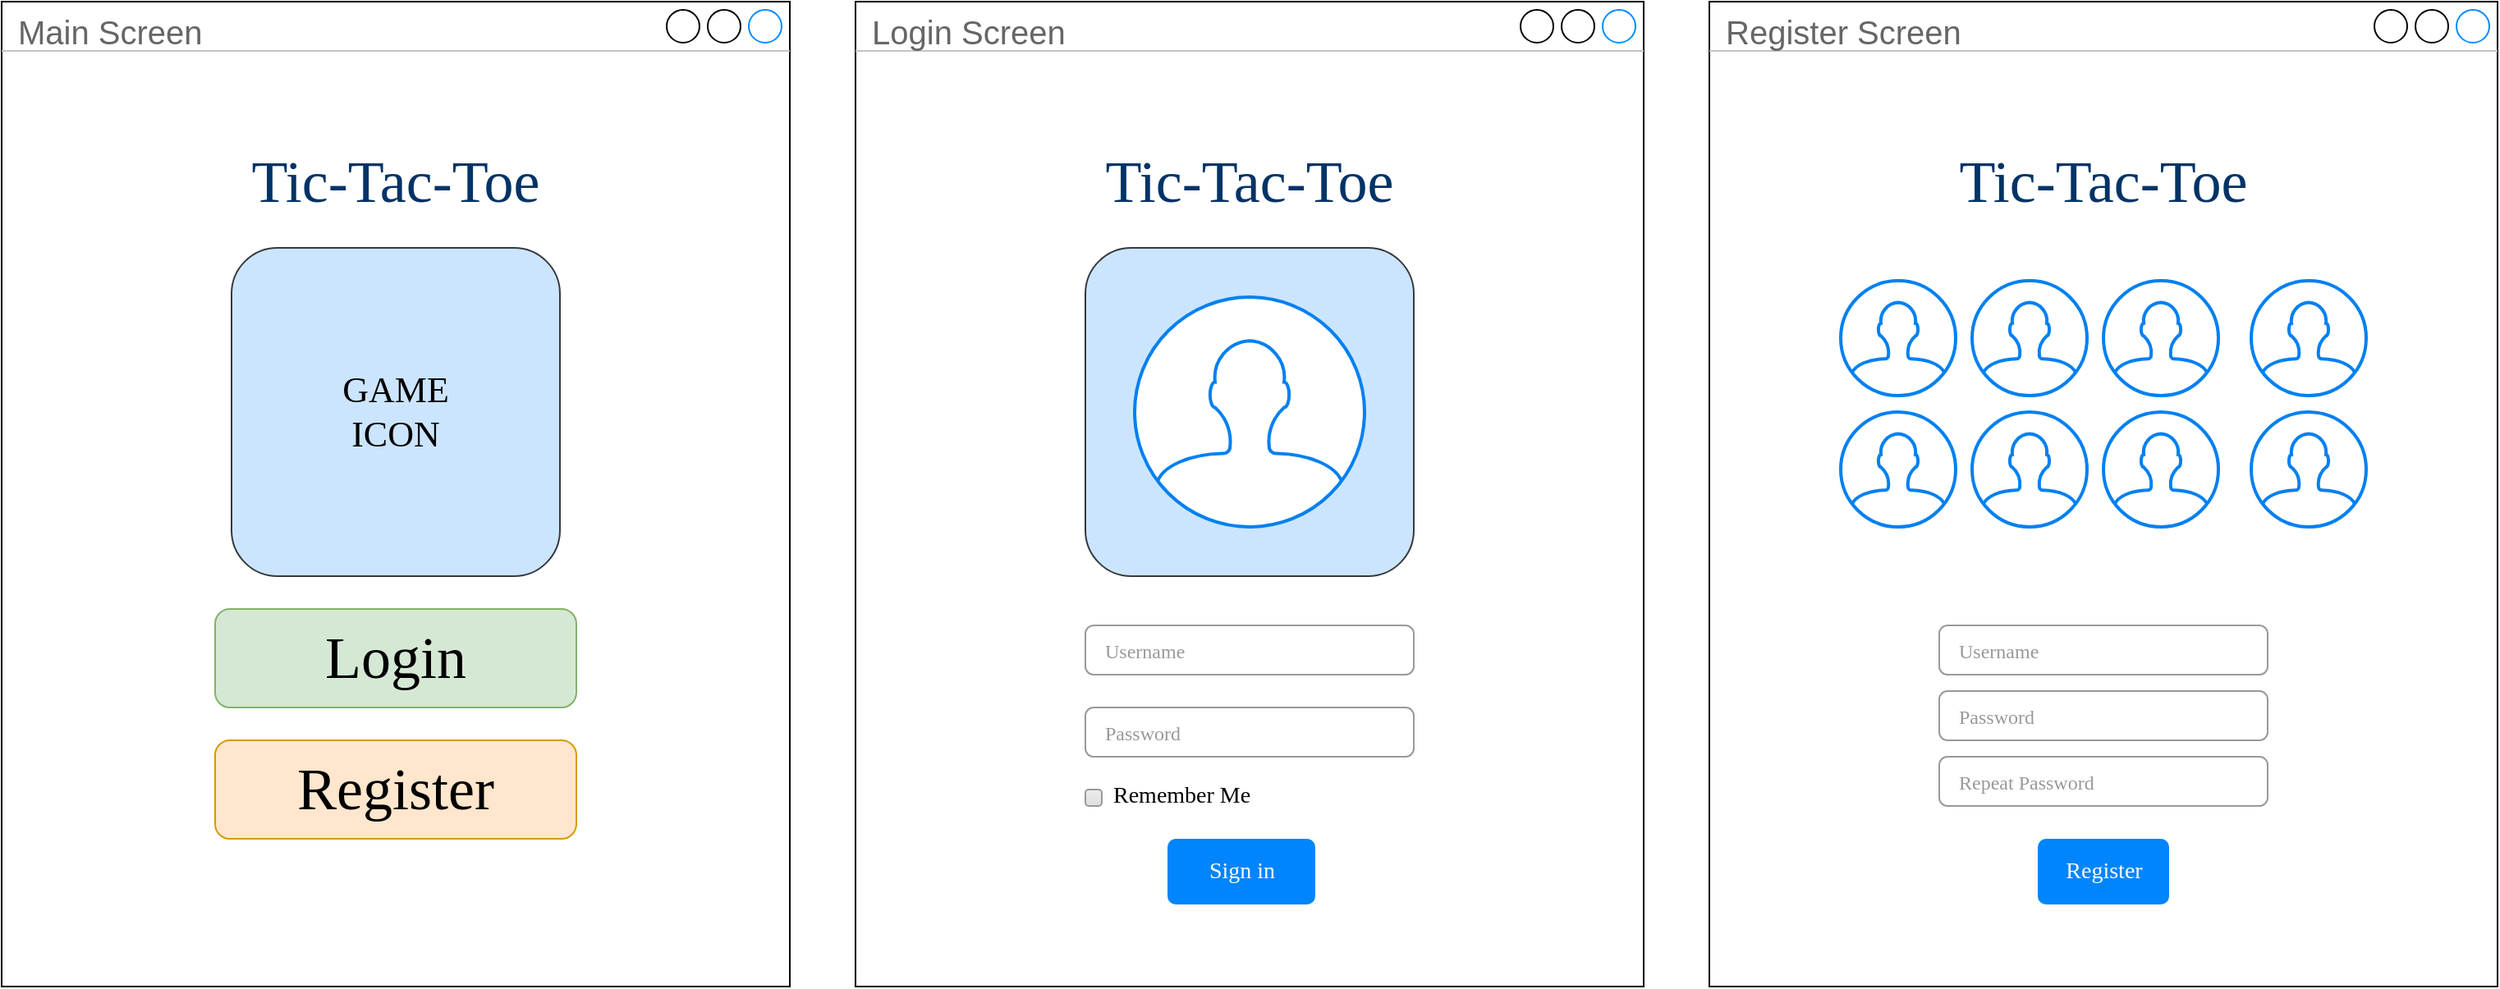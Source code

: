 <mxfile version="15.4.0" type="device" pages="7"><diagram id="tk5re9bZ5693TA_4fNpy" name="Client.01 Auth"><mxGraphModel dx="1672" dy="730" grid="1" gridSize="10" guides="1" tooltips="1" connect="1" arrows="1" fold="1" page="1" pageScale="1" pageWidth="1600" pageHeight="1200" math="0" shadow="0"><root><mxCell id="0"/><mxCell id="1" parent="0"/><mxCell id="QxbysBxup6Ny5IaTY6Ma-1" value="&lt;span style=&quot;font-size: 20px&quot;&gt;Main Screen&lt;/span&gt;" style="strokeWidth=1;shadow=0;dashed=0;align=center;html=1;shape=mxgraph.mockup.containers.window;align=left;verticalAlign=top;spacingLeft=8;strokeColor2=#008cff;strokeColor3=#c4c4c4;fontColor=#666666;mainText=;fontSize=17;labelBackgroundColor=none;" parent="1" vertex="1"><mxGeometry x="40" y="80" width="480" height="600" as="geometry"/></mxCell><mxCell id="QxbysBxup6Ny5IaTY6Ma-2" value="Tic-Tac-Toe" style="text;html=1;strokeColor=none;fillColor=none;align=center;verticalAlign=middle;whiteSpace=wrap;rounded=0;fontSize=36;fontFamily=Comic Sans MS;fontColor=#003366;" parent="1" vertex="1"><mxGeometry x="120" y="170" width="320" height="40" as="geometry"/></mxCell><mxCell id="QxbysBxup6Ny5IaTY6Ma-4" value="GAME&lt;br style=&quot;font-size: 22px;&quot;&gt;ICON" style="rounded=1;whiteSpace=wrap;html=1;fontSize=22;fontFamily=Comic Sans MS;fillColor=#cce5ff;strokeColor=#36393d;arcSize=14;" parent="1" vertex="1"><mxGeometry x="180" y="230" width="200" height="200" as="geometry"/></mxCell><mxCell id="QxbysBxup6Ny5IaTY6Ma-8" value="Login" style="rounded=1;whiteSpace=wrap;html=1;fontFamily=Comic Sans MS;fontSize=36;fillColor=#d5e8d4;strokeColor=#82b366;" parent="1" vertex="1"><mxGeometry x="170" y="450" width="220" height="60" as="geometry"/></mxCell><mxCell id="QxbysBxup6Ny5IaTY6Ma-9" value="Register" style="rounded=1;whiteSpace=wrap;html=1;fontFamily=Comic Sans MS;fontSize=36;fillColor=#ffe6cc;strokeColor=#d79b00;" parent="1" vertex="1"><mxGeometry x="170" y="530" width="220" height="60" as="geometry"/></mxCell><mxCell id="QxbysBxup6Ny5IaTY6Ma-11" value="&lt;font style=&quot;font-size: 20px&quot;&gt;Login Screen&lt;/font&gt;" style="strokeWidth=1;shadow=0;dashed=0;align=center;html=1;shape=mxgraph.mockup.containers.window;align=left;verticalAlign=top;spacingLeft=8;strokeColor2=#008cff;strokeColor3=#c4c4c4;fontColor=#666666;mainText=;fontSize=17;labelBackgroundColor=none;" parent="1" vertex="1"><mxGeometry x="560" y="80" width="480" height="600" as="geometry"/></mxCell><mxCell id="QxbysBxup6Ny5IaTY6Ma-12" value="Tic-Tac-Toe" style="text;html=1;strokeColor=none;fillColor=none;align=center;verticalAlign=middle;whiteSpace=wrap;rounded=0;fontSize=36;fontFamily=Comic Sans MS;fontColor=#003366;" parent="1" vertex="1"><mxGeometry x="640" y="170" width="320" height="40" as="geometry"/></mxCell><mxCell id="QxbysBxup6Ny5IaTY6Ma-13" value="" style="rounded=1;whiteSpace=wrap;html=1;fontSize=18;fontFamily=Comic Sans MS;fillColor=#cce5ff;strokeColor=#36393d;arcSize=14;" parent="1" vertex="1"><mxGeometry x="700" y="230" width="200" height="200" as="geometry"/></mxCell><mxCell id="QxbysBxup6Ny5IaTY6Ma-14" value="" style="html=1;verticalLabelPosition=bottom;align=center;labelBackgroundColor=#ffffff;verticalAlign=top;strokeWidth=2;strokeColor=#0080F0;shadow=0;dashed=0;shape=mxgraph.ios7.icons.user;fontFamily=Comic Sans MS;fontSize=36;" parent="1" vertex="1"><mxGeometry x="730" y="260" width="140" height="140" as="geometry"/></mxCell><mxCell id="QxbysBxup6Ny5IaTY6Ma-29" value="Remember Me" style="html=1;shadow=0;dashed=0;shape=mxgraph.bootstrap.rrect;rSize=2;fillColor=#EDEDED;strokeColor=#999999;align=left;fontSize=14;fontColor=#000000;labelPosition=right;verticalLabelPosition=middle;verticalAlign=middle;spacingLeft=5;spacingTop=-2;gradientColor=#DEDEDE;fontFamily=Comic Sans MS;" parent="1" vertex="1"><mxGeometry x="700" y="560" width="10" height="10" as="geometry"/></mxCell><mxCell id="QxbysBxup6Ny5IaTY6Ma-30" value="Sign in" style="html=1;shadow=0;dashed=0;shape=mxgraph.bootstrap.rrect;rSize=5;fillColor=#0085FC;strokeColor=none;align=center;fontSize=14;fontColor=#FFFFFF;fontFamily=Comic Sans MS;" parent="1" vertex="1"><mxGeometry x="750" y="590" width="90" height="40" as="geometry"/></mxCell><mxCell id="QxbysBxup6Ny5IaTY6Ma-38" value="&lt;font style=&quot;font-size: 20px&quot;&gt;Register Screen&lt;/font&gt;" style="strokeWidth=1;shadow=0;dashed=0;align=center;html=1;shape=mxgraph.mockup.containers.window;align=left;verticalAlign=top;spacingLeft=8;strokeColor2=#008cff;strokeColor3=#c4c4c4;fontColor=#666666;mainText=;fontSize=17;labelBackgroundColor=none;" parent="1" vertex="1"><mxGeometry x="1080" y="80" width="480" height="600" as="geometry"/></mxCell><mxCell id="QxbysBxup6Ny5IaTY6Ma-39" value="Tic-Tac-Toe" style="text;html=1;strokeColor=none;fillColor=none;align=center;verticalAlign=middle;whiteSpace=wrap;rounded=0;fontSize=36;fontFamily=Comic Sans MS;fontColor=#003366;" parent="1" vertex="1"><mxGeometry x="1160" y="170" width="320" height="40" as="geometry"/></mxCell><mxCell id="QxbysBxup6Ny5IaTY6Ma-41" value="" style="html=1;verticalLabelPosition=bottom;align=center;labelBackgroundColor=#ffffff;verticalAlign=top;strokeWidth=2;strokeColor=#0080F0;shadow=0;dashed=0;shape=mxgraph.ios7.icons.user;fontFamily=Comic Sans MS;fontSize=36;" parent="1" vertex="1"><mxGeometry x="1160" y="250" width="70" height="70" as="geometry"/></mxCell><mxCell id="QxbysBxup6Ny5IaTY6Ma-46" value="Register" style="html=1;shadow=0;dashed=0;shape=mxgraph.bootstrap.rrect;rSize=5;fillColor=#0085FC;strokeColor=none;align=center;fontSize=14;fontColor=#FFFFFF;fontFamily=Comic Sans MS;" parent="1" vertex="1"><mxGeometry x="1280" y="590" width="80" height="40" as="geometry"/></mxCell><mxCell id="QxbysBxup6Ny5IaTY6Ma-48" value="" style="group" parent="1" vertex="1" connectable="0"><mxGeometry x="1220" y="460" width="200" height="30" as="geometry"/></mxCell><mxCell id="QxbysBxup6Ny5IaTY6Ma-42" value="" style="html=1;shadow=0;dashed=0;shape=mxgraph.bootstrap.rrect;rSize=5;fillColor=none;strokeColor=#999999;align=left;spacing=15;fontSize=14;fontColor=#6C767D;fontFamily=Comic Sans MS;" parent="QxbysBxup6Ny5IaTY6Ma-48" vertex="1"><mxGeometry width="200" height="30" as="geometry"/></mxCell><mxCell id="QxbysBxup6Ny5IaTY6Ma-43" value="Username" style="fillColor=none;strokeColor=none;align=left;spacing=2;fontSize=12;fontColor=#999999;fontFamily=Comic Sans MS;" parent="QxbysBxup6Ny5IaTY6Ma-48" vertex="1"><mxGeometry x="10" width="170" height="30" as="geometry"/></mxCell><mxCell id="QxbysBxup6Ny5IaTY6Ma-49" value="" style="group" parent="1" vertex="1" connectable="0"><mxGeometry x="1220" y="500" width="200" height="30" as="geometry"/></mxCell><mxCell id="QxbysBxup6Ny5IaTY6Ma-44" value="" style="html=1;shadow=0;dashed=0;shape=mxgraph.bootstrap.rrect;rSize=5;fillColor=none;strokeColor=#999999;align=left;spacing=15;fontSize=14;fontColor=#6C767D;fontFamily=Comic Sans MS;" parent="QxbysBxup6Ny5IaTY6Ma-49" vertex="1"><mxGeometry width="200" height="30" as="geometry"/></mxCell><mxCell id="QxbysBxup6Ny5IaTY6Ma-47" value="Password" style="fillColor=none;strokeColor=none;align=left;spacing=2;fontSize=12;fontColor=#999999;fontFamily=Comic Sans MS;" parent="QxbysBxup6Ny5IaTY6Ma-49" vertex="1"><mxGeometry x="10" width="170" height="30" as="geometry"/></mxCell><mxCell id="QxbysBxup6Ny5IaTY6Ma-50" value="" style="group" parent="1" vertex="1" connectable="0"><mxGeometry x="700" y="460" width="200" height="30" as="geometry"/></mxCell><mxCell id="QxbysBxup6Ny5IaTY6Ma-26" value="" style="html=1;shadow=0;dashed=0;shape=mxgraph.bootstrap.rrect;rSize=5;fillColor=none;strokeColor=#999999;align=left;spacing=15;fontSize=14;fontColor=#6C767D;fontFamily=Comic Sans MS;" parent="QxbysBxup6Ny5IaTY6Ma-50" vertex="1"><mxGeometry width="200" height="30" as="geometry"/></mxCell><mxCell id="QxbysBxup6Ny5IaTY6Ma-27" value="Username" style="fillColor=none;strokeColor=none;align=left;spacing=2;fontSize=12;fontColor=#999999;fontFamily=Comic Sans MS;" parent="QxbysBxup6Ny5IaTY6Ma-50" vertex="1"><mxGeometry x="10" width="170" height="30" as="geometry"/></mxCell><mxCell id="QxbysBxup6Ny5IaTY6Ma-51" value="" style="group" parent="1" vertex="1" connectable="0"><mxGeometry x="700" y="510" width="200" height="30" as="geometry"/></mxCell><mxCell id="QxbysBxup6Ny5IaTY6Ma-28" value="" style="html=1;shadow=0;dashed=0;shape=mxgraph.bootstrap.rrect;rSize=5;fillColor=none;strokeColor=#999999;align=left;spacing=15;fontSize=14;fontColor=#6C767D;fontFamily=Comic Sans MS;" parent="QxbysBxup6Ny5IaTY6Ma-51" vertex="1"><mxGeometry width="200" height="30" as="geometry"/></mxCell><mxCell id="QxbysBxup6Ny5IaTY6Ma-31" value="Password" style="fillColor=none;strokeColor=none;align=left;spacing=2;fontSize=12;fontColor=#999999;fontFamily=Comic Sans MS;" parent="QxbysBxup6Ny5IaTY6Ma-51" vertex="1"><mxGeometry x="10" width="170" height="30" as="geometry"/></mxCell><mxCell id="QxbysBxup6Ny5IaTY6Ma-52" value="" style="group" parent="1" vertex="1" connectable="0"><mxGeometry x="1220" y="540" width="200" height="30" as="geometry"/></mxCell><mxCell id="QxbysBxup6Ny5IaTY6Ma-53" value="" style="html=1;shadow=0;dashed=0;shape=mxgraph.bootstrap.rrect;rSize=5;fillColor=none;strokeColor=#999999;align=left;spacing=15;fontSize=14;fontColor=#6C767D;fontFamily=Comic Sans MS;" parent="QxbysBxup6Ny5IaTY6Ma-52" vertex="1"><mxGeometry width="200" height="30" as="geometry"/></mxCell><mxCell id="QxbysBxup6Ny5IaTY6Ma-54" value="Repeat Password" style="fillColor=none;strokeColor=none;align=left;spacing=2;fontSize=12;fontColor=#999999;fontFamily=Comic Sans MS;" parent="QxbysBxup6Ny5IaTY6Ma-52" vertex="1"><mxGeometry x="10" width="170" height="30" as="geometry"/></mxCell><mxCell id="P5W1OyHraJMOFbznKk5H-1" value="" style="html=1;verticalLabelPosition=bottom;align=center;labelBackgroundColor=#ffffff;verticalAlign=top;strokeWidth=2;strokeColor=#0080F0;shadow=0;dashed=0;shape=mxgraph.ios7.icons.user;fontFamily=Comic Sans MS;fontSize=36;" parent="1" vertex="1"><mxGeometry x="1320" y="250" width="70" height="70" as="geometry"/></mxCell><mxCell id="P5W1OyHraJMOFbznKk5H-2" value="" style="html=1;verticalLabelPosition=bottom;align=center;labelBackgroundColor=#ffffff;verticalAlign=top;strokeWidth=2;strokeColor=#0080F0;shadow=0;dashed=0;shape=mxgraph.ios7.icons.user;fontFamily=Comic Sans MS;fontSize=36;" parent="1" vertex="1"><mxGeometry x="1240" y="250" width="70" height="70" as="geometry"/></mxCell><mxCell id="P5W1OyHraJMOFbznKk5H-3" value="" style="html=1;verticalLabelPosition=bottom;align=center;labelBackgroundColor=#ffffff;verticalAlign=top;strokeWidth=2;strokeColor=#0080F0;shadow=0;dashed=0;shape=mxgraph.ios7.icons.user;fontFamily=Comic Sans MS;fontSize=36;" parent="1" vertex="1"><mxGeometry x="1410" y="250" width="70" height="70" as="geometry"/></mxCell><mxCell id="P5W1OyHraJMOFbznKk5H-4" value="" style="html=1;verticalLabelPosition=bottom;align=center;labelBackgroundColor=#ffffff;verticalAlign=top;strokeWidth=2;strokeColor=#0080F0;shadow=0;dashed=0;shape=mxgraph.ios7.icons.user;fontFamily=Comic Sans MS;fontSize=36;" parent="1" vertex="1"><mxGeometry x="1160" y="330" width="70" height="70" as="geometry"/></mxCell><mxCell id="P5W1OyHraJMOFbznKk5H-5" value="" style="html=1;verticalLabelPosition=bottom;align=center;labelBackgroundColor=#ffffff;verticalAlign=top;strokeWidth=2;strokeColor=#0080F0;shadow=0;dashed=0;shape=mxgraph.ios7.icons.user;fontFamily=Comic Sans MS;fontSize=36;" parent="1" vertex="1"><mxGeometry x="1320" y="330" width="70" height="70" as="geometry"/></mxCell><mxCell id="P5W1OyHraJMOFbznKk5H-6" value="" style="html=1;verticalLabelPosition=bottom;align=center;labelBackgroundColor=#ffffff;verticalAlign=top;strokeWidth=2;strokeColor=#0080F0;shadow=0;dashed=0;shape=mxgraph.ios7.icons.user;fontFamily=Comic Sans MS;fontSize=36;" parent="1" vertex="1"><mxGeometry x="1240" y="330" width="70" height="70" as="geometry"/></mxCell><mxCell id="P5W1OyHraJMOFbznKk5H-7" value="" style="html=1;verticalLabelPosition=bottom;align=center;labelBackgroundColor=#ffffff;verticalAlign=top;strokeWidth=2;strokeColor=#0080F0;shadow=0;dashed=0;shape=mxgraph.ios7.icons.user;fontFamily=Comic Sans MS;fontSize=36;" parent="1" vertex="1"><mxGeometry x="1410" y="330" width="70" height="70" as="geometry"/></mxCell></root></mxGraphModel></diagram><diagram id="swiulqmNnT7iTDIIZwY2" name="Client.02 Menus"><mxGraphModel dx="1201" dy="569" grid="1" gridSize="10" guides="1" tooltips="1" connect="1" arrows="1" fold="1" page="1" pageScale="1" pageWidth="1600" pageHeight="1200" math="0" shadow="0"><root><mxCell id="_b8Ph8w6FZ4iqyNOOst_-0"/><mxCell id="_b8Ph8w6FZ4iqyNOOst_-1" parent="_b8Ph8w6FZ4iqyNOOst_-0"/><mxCell id="_b8Ph8w6FZ4iqyNOOst_-2" value="&lt;span style=&quot;font-size: 20px&quot;&gt;Main Menu&lt;/span&gt;" style="strokeWidth=1;shadow=0;dashed=0;align=center;html=1;shape=mxgraph.mockup.containers.window;align=left;verticalAlign=top;spacingLeft=8;strokeColor2=#008cff;strokeColor3=#c4c4c4;fontColor=#666666;mainText=;fontSize=17;labelBackgroundColor=none;" parent="_b8Ph8w6FZ4iqyNOOst_-1" vertex="1"><mxGeometry x="120" y="40" width="600" height="600" as="geometry"/></mxCell><mxCell id="_b8Ph8w6FZ4iqyNOOst_-3" value="" style="rounded=1;whiteSpace=wrap;html=1;fontFamily=Comic Sans MS;fontSize=36;fillColor=#f5f5f5;strokeColor=none;fontColor=#333333;" parent="_b8Ph8w6FZ4iqyNOOst_-1" vertex="1"><mxGeometry x="140" y="90" width="560" height="80" as="geometry"/></mxCell><mxCell id="_b8Ph8w6FZ4iqyNOOst_-4" value="" style="html=1;verticalLabelPosition=bottom;align=center;labelBackgroundColor=#ffffff;verticalAlign=top;strokeWidth=2;strokeColor=#0080F0;shadow=0;dashed=0;shape=mxgraph.ios7.icons.back;fontFamily=Comic Sans MS;fontSize=36;" parent="_b8Ph8w6FZ4iqyNOOst_-1" vertex="1"><mxGeometry x="160" y="117.25" width="30" height="25.5" as="geometry"/></mxCell><mxCell id="_b8Ph8w6FZ4iqyNOOst_-5" value="&lt;font style=&quot;font-size: 30px&quot;&gt;Player Name&lt;/font&gt;" style="text;html=1;strokeColor=none;fillColor=none;align=center;verticalAlign=middle;whiteSpace=wrap;rounded=0;fontSize=36;fontFamily=Comic Sans MS;fontColor=#FFB570;" parent="_b8Ph8w6FZ4iqyNOOst_-1" vertex="1"><mxGeometry x="260" y="104.25" width="320" height="50" as="geometry"/></mxCell><mxCell id="_b8Ph8w6FZ4iqyNOOst_-7" value="" style="rounded=1;whiteSpace=wrap;html=1;fontSize=18;fontFamily=Comic Sans MS;arcSize=8;fillColor=#f5f5f5;strokeColor=#666666;fontColor=#333333;" parent="_b8Ph8w6FZ4iqyNOOst_-1" vertex="1"><mxGeometry x="470" y="190" width="230" height="430" as="geometry"/></mxCell><mxCell id="_b8Ph8w6FZ4iqyNOOst_-8" value="" style="rounded=1;whiteSpace=wrap;html=1;fontSize=18;fontFamily=Comic Sans MS;arcSize=8;fillColor=#f5f5f5;strokeColor=#666666;fontColor=#333333;" parent="_b8Ph8w6FZ4iqyNOOst_-1" vertex="1"><mxGeometry x="140" y="190" width="310" height="430" as="geometry"/></mxCell><mxCell id="_b8Ph8w6FZ4iqyNOOst_-10" value="Online Players" style="rounded=1;whiteSpace=wrap;html=1;fontSize=16;fontFamily=Comic Sans MS;arcSize=23;fillColor=#d5e8d4;strokeColor=#82b366;fontColor=#00994D;align=left;spacingLeft=50;" parent="_b8Ph8w6FZ4iqyNOOst_-1" vertex="1"><mxGeometry x="480" y="200" width="210" height="50" as="geometry"/></mxCell><mxCell id="_b8Ph8w6FZ4iqyNOOst_-11" value="" style="rounded=1;whiteSpace=wrap;html=1;fontSize=18;fontFamily=Comic Sans MS;arcSize=4;fillColor=#d5e8d4;strokeColor=#82b366;verticalAlign=top;align=left;" parent="_b8Ph8w6FZ4iqyNOOst_-1" vertex="1"><mxGeometry x="480" y="260" width="210" height="350" as="geometry"/></mxCell><mxCell id="_b8Ph8w6FZ4iqyNOOst_-20" value="" style="group;fillColor=none;fontSize=13;" parent="_b8Ph8w6FZ4iqyNOOst_-1" vertex="1" connectable="0"><mxGeometry x="490" y="390" width="180" height="50" as="geometry"/></mxCell><mxCell id="_b8Ph8w6FZ4iqyNOOst_-21" value="" style="rounded=1;whiteSpace=wrap;html=1;fontSize=18;fontFamily=Comic Sans MS;arcSize=23;fillColor=none;strokeColor=#6c8ebf;align=left;" parent="_b8Ph8w6FZ4iqyNOOst_-20" vertex="1"><mxGeometry width="180" height="50" as="geometry"/></mxCell><mxCell id="_b8Ph8w6FZ4iqyNOOst_-22" value="" style="html=1;verticalLabelPosition=bottom;align=center;labelBackgroundColor=#ffffff;verticalAlign=top;strokeWidth=2;strokeColor=#0e8088;shadow=0;dashed=0;shape=mxgraph.ios7.icons.user;fontFamily=Comic Sans MS;fontSize=36;fillColor=#b0e3e6;" parent="_b8Ph8w6FZ4iqyNOOst_-20" vertex="1"><mxGeometry x="10" y="10" width="30" height="30" as="geometry"/></mxCell><mxCell id="byW3rClzNf_rn-RVMSYg-17" value="" style="ellipse;whiteSpace=wrap;html=1;aspect=fixed;fontSize=20;fillColor=#FF8000;strokeColor=#FFFFFF;fontFamily=Comic Sans MS;fontColor=#ffffff;align=left;verticalAlign=top;strokeWidth=2;" parent="_b8Ph8w6FZ4iqyNOOst_-20" vertex="1"><mxGeometry x="30" y="30" width="10" height="10" as="geometry"/></mxCell><mxCell id="byW3rClzNf_rn-RVMSYg-22" value="" style="line;strokeWidth=1;html=1;perimeter=backbonePerimeter;points=[];outlineConnect=0;fontFamily=Comic Sans MS;fontSize=36;fillColor=#f5f5f5;align=left;verticalAlign=top;strokeColor=#666666;fontColor=#333333;" parent="_b8Ph8w6FZ4iqyNOOst_-20" vertex="1"><mxGeometry x="32.5" y="30" width="5" height="10" as="geometry"/></mxCell><mxCell id="byW3rClzNf_rn-RVMSYg-67" value="&lt;font color=&quot;#994c00&quot;&gt;Player 4 In a game&lt;/font&gt;" style="text;html=1;strokeColor=none;fillColor=none;align=left;verticalAlign=middle;whiteSpace=wrap;rounded=0;fontSize=14;fontFamily=Comic Sans MS;fontColor=#00994D;spacingLeft=3;" parent="_b8Ph8w6FZ4iqyNOOst_-20" vertex="1"><mxGeometry x="40" y="15" width="80" height="20" as="geometry"/></mxCell><mxCell id="byW3rClzNf_rn-RVMSYg-26" value="Invite" style="rounded=1;html=1;shadow=0;dashed=0;whiteSpace=wrap;fontSize=10;fillColor=#F4F4F4;align=center;strokeColor=#4D4D4D;fontColor=#CCCCCC;fontFamily=Comic Sans MS;arcSize=50;" parent="_b8Ph8w6FZ4iqyNOOst_-20" vertex="1"><mxGeometry x="130" y="18.12" width="40" height="16.88" as="geometry"/></mxCell><mxCell id="_b8Ph8w6FZ4iqyNOOst_-26" value="" style="rounded=1;whiteSpace=wrap;html=1;fontSize=18;fontFamily=Comic Sans MS;arcSize=50;fillColor=#f5f5f5;strokeColor=#666666;fontColor=#333333;" parent="_b8Ph8w6FZ4iqyNOOst_-1" vertex="1"><mxGeometry x="678" y="270" width="6" height="330" as="geometry"/></mxCell><mxCell id="_b8Ph8w6FZ4iqyNOOst_-33" value="" style="rounded=1;whiteSpace=wrap;html=1;fontSize=18;fontFamily=Comic Sans MS;arcSize=50;fillColor=#bac8d3;strokeColor=#23445d;" parent="_b8Ph8w6FZ4iqyNOOst_-1" vertex="1"><mxGeometry x="679" y="275" width="4" height="125" as="geometry"/></mxCell><mxCell id="DgbAlqC1wIr7ujdLWP_2-0" value="Tic-Tac-Toe" style="text;html=1;strokeColor=none;fillColor=none;align=center;verticalAlign=middle;whiteSpace=wrap;rounded=0;fontSize=36;fontFamily=Comic Sans MS;fontColor=#003366;" parent="_b8Ph8w6FZ4iqyNOOst_-1" vertex="1"><mxGeometry x="140" y="200" width="320" height="40" as="geometry"/></mxCell><mxCell id="DgbAlqC1wIr7ujdLWP_2-1" value="GAME&lt;br style=&quot;font-size: 22px;&quot;&gt;ICON" style="rounded=1;whiteSpace=wrap;html=1;fontSize=22;fontFamily=Comic Sans MS;fillColor=#cce5ff;strokeColor=#36393d;arcSize=14;" parent="_b8Ph8w6FZ4iqyNOOst_-1" vertex="1"><mxGeometry x="240" y="260" width="120" height="120" as="geometry"/></mxCell><mxCell id="byW3rClzNf_rn-RVMSYg-23" value="Play with PC" style="rounded=1;fillColor=#0057D8;align=left;strokeColor=none;html=1;fontColor=#ffffff;fontSize=12;sketch=0;fontFamily=Comic Sans MS;spacingLeft=80;" parent="_b8Ph8w6FZ4iqyNOOst_-1" vertex="1"><mxGeometry x="200" y="403" width="200" height="47" as="geometry"/></mxCell><mxCell id="byW3rClzNf_rn-RVMSYg-31" value="" style="group;fontColor=#330066;" parent="_b8Ph8w6FZ4iqyNOOst_-1" vertex="1" connectable="0"><mxGeometry x="490" y="270" width="180" height="50" as="geometry"/></mxCell><mxCell id="_b8Ph8w6FZ4iqyNOOst_-16" value="" style="group;fillColor=none;fontSize=13;" parent="byW3rClzNf_rn-RVMSYg-31" vertex="1" connectable="0"><mxGeometry width="180" height="50" as="geometry"/></mxCell><mxCell id="_b8Ph8w6FZ4iqyNOOst_-15" value="" style="html=1;verticalLabelPosition=bottom;align=center;labelBackgroundColor=#ffffff;verticalAlign=top;strokeWidth=2;strokeColor=#0e8088;shadow=0;dashed=0;shape=mxgraph.ios7.icons.user;fontFamily=Comic Sans MS;fontSize=36;fillColor=#b0e3e6;" parent="_b8Ph8w6FZ4iqyNOOst_-16" vertex="1"><mxGeometry x="10" y="10" width="30" height="30" as="geometry"/></mxCell><mxCell id="byW3rClzNf_rn-RVMSYg-15" value="" style="ellipse;whiteSpace=wrap;html=1;aspect=fixed;fontSize=20;fillColor=#36B37E;strokeColor=#FFFFFF;fontFamily=Comic Sans MS;fontColor=#ffffff;align=left;verticalAlign=top;strokeWidth=2;" parent="_b8Ph8w6FZ4iqyNOOst_-16" vertex="1"><mxGeometry x="30" y="30" width="10" height="10" as="geometry"/></mxCell><mxCell id="byW3rClzNf_rn-RVMSYg-30" value="" style="group" parent="_b8Ph8w6FZ4iqyNOOst_-16" vertex="1" connectable="0"><mxGeometry width="180" height="50" as="geometry"/></mxCell><mxCell id="_b8Ph8w6FZ4iqyNOOst_-14" value="" style="rounded=1;whiteSpace=wrap;html=1;fontSize=12;fontFamily=Comic Sans MS;arcSize=23;fillColor=none;strokeColor=#6c8ebf;align=left;" parent="byW3rClzNf_rn-RVMSYg-30" vertex="1"><mxGeometry width="180" height="50" as="geometry"/></mxCell><mxCell id="byW3rClzNf_rn-RVMSYg-28" value="&lt;font color=&quot;#330066&quot;&gt;Invite&lt;/font&gt;" style="rounded=1;html=1;shadow=0;dashed=0;whiteSpace=wrap;fontSize=10;fillColor=#e1d5e7;align=center;strokeColor=#9673a6;fontFamily=Comic Sans MS;arcSize=50;" parent="byW3rClzNf_rn-RVMSYg-30" vertex="1"><mxGeometry x="130" y="16.56" width="40" height="16.88" as="geometry"/></mxCell><mxCell id="byW3rClzNf_rn-RVMSYg-25" value="Player 1" style="text;html=1;strokeColor=none;fillColor=none;align=left;verticalAlign=middle;whiteSpace=wrap;rounded=0;fontSize=14;fontFamily=Comic Sans MS;fontColor=#00994D;spacingLeft=3;" parent="byW3rClzNf_rn-RVMSYg-31" vertex="1"><mxGeometry x="40" y="15" width="80" height="20" as="geometry"/></mxCell><mxCell id="byW3rClzNf_rn-RVMSYg-40" value="" style="group" parent="_b8Ph8w6FZ4iqyNOOst_-1" vertex="1" connectable="0"><mxGeometry x="490" y="450" width="180" height="50" as="geometry"/></mxCell><mxCell id="byW3rClzNf_rn-RVMSYg-41" value="" style="group;fillColor=none;fontSize=13;" parent="byW3rClzNf_rn-RVMSYg-40" vertex="1" connectable="0"><mxGeometry width="180" height="50" as="geometry"/></mxCell><mxCell id="byW3rClzNf_rn-RVMSYg-42" value="" style="html=1;verticalLabelPosition=bottom;align=center;labelBackgroundColor=#ffffff;verticalAlign=top;strokeWidth=2;strokeColor=#0e8088;shadow=0;dashed=0;shape=mxgraph.ios7.icons.user;fontFamily=Comic Sans MS;fontSize=36;fillColor=#b0e3e6;" parent="byW3rClzNf_rn-RVMSYg-41" vertex="1"><mxGeometry x="10" y="10" width="30" height="30" as="geometry"/></mxCell><mxCell id="byW3rClzNf_rn-RVMSYg-43" value="" style="ellipse;whiteSpace=wrap;html=1;aspect=fixed;fontSize=20;fillColor=#36B37E;strokeColor=#FFFFFF;fontFamily=Comic Sans MS;fontColor=#ffffff;align=left;verticalAlign=top;strokeWidth=2;" parent="byW3rClzNf_rn-RVMSYg-41" vertex="1"><mxGeometry x="30" y="30" width="10" height="10" as="geometry"/></mxCell><mxCell id="byW3rClzNf_rn-RVMSYg-44" value="" style="group" parent="byW3rClzNf_rn-RVMSYg-41" vertex="1" connectable="0"><mxGeometry width="180" height="50" as="geometry"/></mxCell><mxCell id="byW3rClzNf_rn-RVMSYg-45" value="" style="rounded=1;whiteSpace=wrap;html=1;fontSize=12;fontFamily=Comic Sans MS;arcSize=23;fillColor=none;strokeColor=#6c8ebf;align=left;" parent="byW3rClzNf_rn-RVMSYg-44" vertex="1"><mxGeometry width="180" height="50" as="geometry"/></mxCell><mxCell id="byW3rClzNf_rn-RVMSYg-46" value="&lt;font color=&quot;#330066&quot;&gt;Invite&lt;/font&gt;" style="rounded=1;html=1;shadow=0;dashed=0;whiteSpace=wrap;fontSize=10;fillColor=#e1d5e7;align=center;strokeColor=#9673a6;fontFamily=Comic Sans MS;arcSize=50;" parent="byW3rClzNf_rn-RVMSYg-44" vertex="1"><mxGeometry x="130" y="16.56" width="40" height="16.88" as="geometry"/></mxCell><mxCell id="byW3rClzNf_rn-RVMSYg-47" value="Player 4" style="text;html=1;strokeColor=none;fillColor=none;align=left;verticalAlign=middle;whiteSpace=wrap;rounded=0;fontSize=14;fontFamily=Comic Sans MS;fontColor=#00994D;spacingLeft=3;" parent="byW3rClzNf_rn-RVMSYg-40" vertex="1"><mxGeometry x="40" y="15" width="80" height="20" as="geometry"/></mxCell><mxCell id="byW3rClzNf_rn-RVMSYg-51" value="" style="group" parent="_b8Ph8w6FZ4iqyNOOst_-1" vertex="1" connectable="0"><mxGeometry x="490" y="510" width="180" height="50" as="geometry"/></mxCell><mxCell id="byW3rClzNf_rn-RVMSYg-52" value="" style="group;fillColor=none;fontSize=13;" parent="byW3rClzNf_rn-RVMSYg-51" vertex="1" connectable="0"><mxGeometry width="180" height="50" as="geometry"/></mxCell><mxCell id="byW3rClzNf_rn-RVMSYg-53" value="" style="html=1;verticalLabelPosition=bottom;align=center;labelBackgroundColor=#ffffff;verticalAlign=top;strokeWidth=2;strokeColor=#0e8088;shadow=0;dashed=0;shape=mxgraph.ios7.icons.user;fontFamily=Comic Sans MS;fontSize=36;fillColor=#b0e3e6;" parent="byW3rClzNf_rn-RVMSYg-52" vertex="1"><mxGeometry x="10" y="10" width="30" height="30" as="geometry"/></mxCell><mxCell id="byW3rClzNf_rn-RVMSYg-54" value="" style="ellipse;whiteSpace=wrap;html=1;aspect=fixed;fontSize=20;fillColor=#36B37E;strokeColor=#FFFFFF;fontFamily=Comic Sans MS;fontColor=#ffffff;align=left;verticalAlign=top;strokeWidth=2;" parent="byW3rClzNf_rn-RVMSYg-52" vertex="1"><mxGeometry x="30" y="30" width="10" height="10" as="geometry"/></mxCell><mxCell id="byW3rClzNf_rn-RVMSYg-55" value="" style="group" parent="byW3rClzNf_rn-RVMSYg-52" vertex="1" connectable="0"><mxGeometry width="180" height="50" as="geometry"/></mxCell><mxCell id="byW3rClzNf_rn-RVMSYg-56" value="" style="rounded=1;whiteSpace=wrap;html=1;fontSize=12;fontFamily=Comic Sans MS;arcSize=23;fillColor=none;strokeColor=#6c8ebf;align=left;" parent="byW3rClzNf_rn-RVMSYg-55" vertex="1"><mxGeometry width="180" height="50" as="geometry"/></mxCell><mxCell id="byW3rClzNf_rn-RVMSYg-57" value="&lt;font color=&quot;#330066&quot;&gt;Invite&lt;/font&gt;" style="rounded=1;html=1;shadow=0;dashed=0;whiteSpace=wrap;fontSize=10;fillColor=#e1d5e7;align=center;strokeColor=#9673a6;fontFamily=Comic Sans MS;arcSize=50;" parent="byW3rClzNf_rn-RVMSYg-55" vertex="1"><mxGeometry x="130" y="16.56" width="40" height="16.88" as="geometry"/></mxCell><mxCell id="byW3rClzNf_rn-RVMSYg-58" value="Player 5" style="text;html=1;strokeColor=none;fillColor=none;align=left;verticalAlign=middle;whiteSpace=wrap;rounded=0;fontSize=14;fontFamily=Comic Sans MS;fontColor=#00994D;spacingLeft=3;" parent="byW3rClzNf_rn-RVMSYg-51" vertex="1"><mxGeometry x="40" y="15" width="80" height="20" as="geometry"/></mxCell><mxCell id="byW3rClzNf_rn-RVMSYg-68" value="Leader Board" style="rounded=1;fillColor=#0057D8;align=left;strokeColor=none;html=1;fontColor=#ffffff;fontSize=12;sketch=0;fontFamily=Comic Sans MS;spacingLeft=80;" parent="_b8Ph8w6FZ4iqyNOOst_-1" vertex="1"><mxGeometry x="200" y="460" width="200" height="47" as="geometry"/></mxCell><mxCell id="byW3rClzNf_rn-RVMSYg-69" value="" style="verticalLabelPosition=bottom;verticalAlign=top;html=1;shape=mxgraph.basic.polygon;polyCoords=[[0.4,0.5],[0.5,0.7],[0.7,0.6],[0.6,0.8],[0.4,0.8],[0.2,0.8],[0.1,0.6],[0.3,0.7]];polyline=0;fontFamily=Comic Sans MS;fontSize=14;fontColor=#330066;strokeColor=#4D4D4D;strokeWidth=2;fillColor=#FF8000;" parent="_b8Ph8w6FZ4iqyNOOst_-1" vertex="1"><mxGeometry x="208" y="417" width="70" height="100" as="geometry"/></mxCell><mxCell id="byW3rClzNf_rn-RVMSYg-73" value="" style="sketch=0;dashed=0;connectable=0;html=1;fillColor=#5184F3;strokeColor=none;shape=mxgraph.gcp2.google_play_game_service;part=1;labelPosition=right;verticalLabelPosition=middle;align=left;verticalAlign=middle;spacingLeft=5;fontColor=#999999;fontSize=12;fontFamily=Comic Sans MS;" parent="_b8Ph8w6FZ4iqyNOOst_-1" vertex="1"><mxGeometry x="215" y="410.975" width="45" height="31.05" as="geometry"><mxPoint x="5" y="13.975" as="offset"/></mxGeometry></mxCell><mxCell id="byW3rClzNf_rn-RVMSYg-74" value="" style="html=1;verticalLabelPosition=bottom;align=center;labelBackgroundColor=#ffffff;verticalAlign=top;strokeWidth=2;strokeColor=#82b366;shadow=0;dashed=0;shape=mxgraph.ios7.icons.globe;fontFamily=Comic Sans MS;fontSize=14;fillColor=#d5e8d4;" parent="_b8Ph8w6FZ4iqyNOOst_-1" vertex="1"><mxGeometry x="490" y="210" width="30" height="30" as="geometry"/></mxCell><mxCell id="byW3rClzNf_rn-RVMSYg-76" value="" style="ellipse;whiteSpace=wrap;html=1;aspect=fixed;fontSize=20;fillColor=#d5e8d4;strokeColor=#82b366;fontFamily=Comic Sans MS;align=left;verticalAlign=top;" parent="_b8Ph8w6FZ4iqyNOOst_-1" vertex="1"><mxGeometry x="663" y="215" width="20" height="20" as="geometry"/></mxCell><mxCell id="_b8Ph8w6FZ4iqyNOOst_-6" value="" style="html=1;verticalLabelPosition=bottom;align=center;labelBackgroundColor=#ffffff;verticalAlign=top;strokeWidth=2;strokeColor=#82b366;shadow=0;dashed=0;shape=mxgraph.ios7.icons.reload;fontFamily=Comic Sans MS;fontSize=36;fillColor=#d5e8d4;" parent="_b8Ph8w6FZ4iqyNOOst_-1" vertex="1"><mxGeometry x="668" y="219" width="11" height="12" as="geometry"/></mxCell><mxCell id="byW3rClzNf_rn-RVMSYg-77" value="Invitation Window" style="strokeWidth=1;shadow=0;dashed=0;align=center;html=1;shape=mxgraph.mockup.containers.window;align=left;verticalAlign=top;spacingLeft=8;strokeColor2=#008cff;strokeColor3=#c4c4c4;fontColor=#666666;mainText=;fontSize=17;labelBackgroundColor=none;fontFamily=Comic Sans MS;fillColor=none;" parent="_b8Ph8w6FZ4iqyNOOst_-1" vertex="1"><mxGeometry x="240" y="694" width="390" height="160" as="geometry"/></mxCell><mxCell id="byW3rClzNf_rn-RVMSYg-84" value="" style="group;fontColor=#330066;" parent="_b8Ph8w6FZ4iqyNOOst_-1" vertex="1" connectable="0"><mxGeometry x="260" y="734" width="360" height="50" as="geometry"/></mxCell><mxCell id="byW3rClzNf_rn-RVMSYg-91" value="&lt;font color=&quot;#36b37e&quot;&gt;Player 1&lt;/font&gt; is inviting you to play" style="text;html=1;strokeColor=none;fillColor=none;align=left;verticalAlign=middle;whiteSpace=wrap;rounded=0;fontSize=14;fontFamily=Comic Sans MS;fontColor=#1A1A1A;spacingLeft=3;" parent="byW3rClzNf_rn-RVMSYg-84" vertex="1"><mxGeometry x="50" y="15" width="240" height="20" as="geometry"/></mxCell><mxCell id="byW3rClzNf_rn-RVMSYg-86" value="" style="html=1;verticalLabelPosition=bottom;align=center;labelBackgroundColor=#ffffff;verticalAlign=top;strokeWidth=2;strokeColor=#0e8088;shadow=0;dashed=0;shape=mxgraph.ios7.icons.user;fontFamily=Comic Sans MS;fontSize=36;fillColor=#b0e3e6;" parent="byW3rClzNf_rn-RVMSYg-84" vertex="1"><mxGeometry x="10" y="10" width="30" height="30" as="geometry"/></mxCell><mxCell id="byW3rClzNf_rn-RVMSYg-82" value="" style="line;strokeWidth=1;html=1;perimeter=backbonePerimeter;points=[];outlineConnect=0;fontFamily=Comic Sans MS;fontSize=16;fontColor=#FFB570;fillColor=none;align=left;verticalAlign=top;" parent="_b8Ph8w6FZ4iqyNOOst_-1" vertex="1"><mxGeometry x="240" y="784" width="390" height="10" as="geometry"/></mxCell><mxCell id="byW3rClzNf_rn-RVMSYg-93" value="&lt;font color=&quot;#330066&quot; style=&quot;font-size: 12px;&quot;&gt;Accept&lt;/font&gt;" style="rounded=1;html=1;shadow=0;dashed=0;whiteSpace=wrap;fontSize=12;fillColor=#e1d5e7;align=center;strokeColor=#9673a6;fontFamily=Comic Sans MS;arcSize=50;" parent="_b8Ph8w6FZ4iqyNOOst_-1" vertex="1"><mxGeometry x="370" y="804" width="60" height="33.12" as="geometry"/></mxCell><mxCell id="byW3rClzNf_rn-RVMSYg-94" value="&lt;font style=&quot;font-size: 12px;&quot;&gt;Refuse&lt;/font&gt;" style="rounded=1;html=1;shadow=0;dashed=0;whiteSpace=wrap;fontSize=12;fillColor=#647687;align=center;strokeColor=#314354;fontFamily=Comic Sans MS;arcSize=50;fontColor=#FFFFFF;" parent="_b8Ph8w6FZ4iqyNOOst_-1" vertex="1"><mxGeometry x="450" y="804" width="60" height="33.12" as="geometry"/></mxCell><mxCell id="5I79W3dozS7v5cG25Ro7-0" value="" style="group" parent="_b8Ph8w6FZ4iqyNOOst_-1" vertex="1" connectable="0"><mxGeometry x="490" y="569" width="180" height="50" as="geometry"/></mxCell><mxCell id="5I79W3dozS7v5cG25Ro7-1" value="" style="group;fillColor=none;fontSize=13;" parent="5I79W3dozS7v5cG25Ro7-0" vertex="1" connectable="0"><mxGeometry width="180" height="50" as="geometry"/></mxCell><mxCell id="5I79W3dozS7v5cG25Ro7-2" value="" style="html=1;verticalLabelPosition=bottom;align=center;labelBackgroundColor=#ffffff;verticalAlign=top;strokeWidth=2;strokeColor=#0e8088;shadow=0;dashed=0;shape=mxgraph.ios7.icons.user;fontFamily=Comic Sans MS;fontSize=36;fillColor=#b0e3e6;" parent="5I79W3dozS7v5cG25Ro7-1" vertex="1"><mxGeometry x="10" y="10" width="30" height="30" as="geometry"/></mxCell><mxCell id="5I79W3dozS7v5cG25Ro7-3" value="" style="ellipse;whiteSpace=wrap;html=1;aspect=fixed;fontSize=20;fillColor=#36B37E;strokeColor=#FFFFFF;fontFamily=Comic Sans MS;fontColor=#ffffff;align=left;verticalAlign=top;strokeWidth=2;" parent="5I79W3dozS7v5cG25Ro7-1" vertex="1"><mxGeometry x="30" y="30" width="10" height="10" as="geometry"/></mxCell><mxCell id="5I79W3dozS7v5cG25Ro7-4" value="" style="group" parent="5I79W3dozS7v5cG25Ro7-1" vertex="1" connectable="0"><mxGeometry width="180" height="50" as="geometry"/></mxCell><mxCell id="5I79W3dozS7v5cG25Ro7-5" value="" style="rounded=1;whiteSpace=wrap;html=1;fontSize=12;fontFamily=Comic Sans MS;arcSize=23;fillColor=none;strokeColor=#6c8ebf;align=left;" parent="5I79W3dozS7v5cG25Ro7-4" vertex="1"><mxGeometry width="180" height="50" as="geometry"/></mxCell><mxCell id="5I79W3dozS7v5cG25Ro7-6" value="&lt;font color=&quot;#330066&quot;&gt;Invite&lt;/font&gt;" style="rounded=1;html=1;shadow=0;dashed=0;whiteSpace=wrap;fontSize=10;fillColor=#e1d5e7;align=center;strokeColor=#9673a6;fontFamily=Comic Sans MS;arcSize=50;" parent="5I79W3dozS7v5cG25Ro7-4" vertex="1"><mxGeometry x="130" y="16.56" width="40" height="16.88" as="geometry"/></mxCell><mxCell id="5I79W3dozS7v5cG25Ro7-7" value="Player 6" style="text;html=1;strokeColor=none;fillColor=none;align=left;verticalAlign=middle;whiteSpace=wrap;rounded=0;fontSize=14;fontFamily=Comic Sans MS;fontColor=#00994D;spacingLeft=3;" parent="5I79W3dozS7v5cG25Ro7-0" vertex="1"><mxGeometry x="40" y="15" width="80" height="20" as="geometry"/></mxCell><mxCell id="5I79W3dozS7v5cG25Ro7-9" value="" style="shape=ext;double=1;rounded=0;whiteSpace=wrap;html=1;fontFamily=Comic Sans MS;fontSize=12;strokeWidth=1;align=left;verticalAlign=top;strokeColor=none;fillColor=#f5f5f5;fontColor=#333333;" parent="_b8Ph8w6FZ4iqyNOOst_-1" vertex="1"><mxGeometry x="490" y="611" width="180" height="8" as="geometry"/></mxCell><mxCell id="5p2AdQ45a3_b6070TEMg-3" value="" style="group" parent="_b8Ph8w6FZ4iqyNOOst_-1" vertex="1" connectable="0"><mxGeometry x="490" y="330" width="180" height="50" as="geometry"/></mxCell><mxCell id="byW3rClzNf_rn-RVMSYg-37" value="" style="rounded=1;whiteSpace=wrap;html=1;fontSize=12;fontFamily=Comic Sans MS;arcSize=23;fillColor=none;strokeColor=#6c8ebf;align=left;" parent="5p2AdQ45a3_b6070TEMg-3" vertex="1"><mxGeometry width="180" height="50" as="geometry"/></mxCell><mxCell id="byW3rClzNf_rn-RVMSYg-39" value="Player 2" style="text;html=1;strokeColor=none;fillColor=none;align=left;verticalAlign=middle;whiteSpace=wrap;rounded=0;fontSize=14;fontFamily=Comic Sans MS;fontColor=#00994D;spacingLeft=3;" parent="5p2AdQ45a3_b6070TEMg-3" vertex="1"><mxGeometry x="40" y="15" width="80" height="20" as="geometry"/></mxCell><mxCell id="byW3rClzNf_rn-RVMSYg-34" value="" style="html=1;verticalLabelPosition=bottom;align=center;labelBackgroundColor=#ffffff;verticalAlign=top;strokeWidth=2;strokeColor=#0e8088;shadow=0;dashed=0;shape=mxgraph.ios7.icons.user;fontFamily=Comic Sans MS;fontSize=36;fillColor=#b0e3e6;" parent="5p2AdQ45a3_b6070TEMg-3" vertex="1"><mxGeometry x="10" y="10" width="30" height="30" as="geometry"/></mxCell><mxCell id="byW3rClzNf_rn-RVMSYg-35" value="" style="ellipse;whiteSpace=wrap;html=1;aspect=fixed;fontSize=20;fillColor=#36B37E;strokeColor=#FFFFFF;fontFamily=Comic Sans MS;fontColor=#ffffff;align=left;verticalAlign=top;strokeWidth=2;" parent="5p2AdQ45a3_b6070TEMg-3" vertex="1"><mxGeometry x="30" y="30" width="10" height="10" as="geometry"/></mxCell><mxCell id="5p2AdQ45a3_b6070TEMg-2" value="" style="html=1;verticalLabelPosition=bottom;labelBackgroundColor=#ffffff;verticalAlign=top;shadow=0;dashed=0;strokeWidth=2;shape=mxgraph.ios7.misc.loading_circle;fontFamily=Comic Sans MS;fontSize=24;fillColor=#e1d5e7;strokeColor=#9673a6;" parent="5p2AdQ45a3_b6070TEMg-3" vertex="1"><mxGeometry x="132" y="8" width="36" height="36" as="geometry"/></mxCell><mxCell id="g2kA7rFV-wR2vkwtHPKz-65" value="&lt;span style=&quot;font-size: 20px&quot;&gt;Leader Board&lt;/span&gt;" style="strokeWidth=1;shadow=0;dashed=0;align=center;html=1;shape=mxgraph.mockup.containers.window;align=left;verticalAlign=top;spacingLeft=8;strokeColor2=#008cff;strokeColor3=#c4c4c4;fontColor=#666666;mainText=;fontSize=17;labelBackgroundColor=none;" parent="_b8Ph8w6FZ4iqyNOOst_-1" vertex="1"><mxGeometry x="840" y="40" width="600" height="600" as="geometry"/></mxCell><mxCell id="g2kA7rFV-wR2vkwtHPKz-66" value="" style="rounded=1;whiteSpace=wrap;html=1;fontFamily=Comic Sans MS;fontSize=36;fillColor=#f5f5f5;strokeColor=none;fontColor=#333333;" parent="_b8Ph8w6FZ4iqyNOOst_-1" vertex="1"><mxGeometry x="860" y="90" width="560" height="80" as="geometry"/></mxCell><mxCell id="g2kA7rFV-wR2vkwtHPKz-67" value="" style="html=1;verticalLabelPosition=bottom;align=center;labelBackgroundColor=#ffffff;verticalAlign=top;strokeWidth=2;strokeColor=#0080F0;shadow=0;dashed=0;shape=mxgraph.ios7.icons.back;fontFamily=Comic Sans MS;fontSize=36;" parent="_b8Ph8w6FZ4iqyNOOst_-1" vertex="1"><mxGeometry x="880" y="117.25" width="30" height="25.5" as="geometry"/></mxCell><mxCell id="g2kA7rFV-wR2vkwtHPKz-68" value="&lt;font style=&quot;font-size: 30px&quot;&gt;Leader Board&lt;/font&gt;" style="text;html=1;strokeColor=none;fillColor=none;align=center;verticalAlign=middle;whiteSpace=wrap;rounded=0;fontSize=36;fontFamily=Comic Sans MS;fontColor=#FFB570;" parent="_b8Ph8w6FZ4iqyNOOst_-1" vertex="1"><mxGeometry x="980" y="104.25" width="320" height="50" as="geometry"/></mxCell><mxCell id="g2kA7rFV-wR2vkwtHPKz-70" value="" style="rounded=1;whiteSpace=wrap;html=1;fontSize=18;fontFamily=Comic Sans MS;arcSize=3;fillColor=#f5f5f5;strokeColor=#666666;fontColor=#333333;" parent="_b8Ph8w6FZ4iqyNOOst_-1" vertex="1"><mxGeometry x="860" y="190" width="560" height="440" as="geometry"/></mxCell><mxCell id="g2kA7rFV-wR2vkwtHPKz-130" value="" style="group" parent="_b8Ph8w6FZ4iqyNOOst_-1" vertex="1" connectable="0"><mxGeometry x="880" y="210" width="520" height="50" as="geometry"/></mxCell><mxCell id="g2kA7rFV-wR2vkwtHPKz-112" value="" style="html=1;verticalLabelPosition=bottom;align=center;labelBackgroundColor=#ffffff;verticalAlign=top;strokeWidth=2;strokeColor=#82b366;shadow=0;dashed=0;shape=mxgraph.ios7.icons.globe;fontFamily=Comic Sans MS;fontSize=14;fillColor=#d5e8d4;" parent="g2kA7rFV-wR2vkwtHPKz-130" vertex="1"><mxGeometry x="10" y="10" width="30" height="30" as="geometry"/></mxCell><mxCell id="QrWyVKxKJSLd3UMZTmFf-122" value="" style="group" parent="g2kA7rFV-wR2vkwtHPKz-130" vertex="1" connectable="0"><mxGeometry width="520" height="50" as="geometry"/></mxCell><mxCell id="g2kA7rFV-wR2vkwtHPKz-71" value="&lt;span style=&quot;color: rgb(0 , 51 , 102) ; text-align: center&quot;&gt;&lt;font style=&quot;font-size: 24px&quot;&gt;Players Rank&lt;/font&gt;&lt;/span&gt;" style="rounded=1;whiteSpace=wrap;html=1;fontSize=16;fontFamily=Comic Sans MS;arcSize=23;fillColor=#d5e8d4;strokeColor=none;fontColor=#00994D;align=left;spacingLeft=50;" parent="QrWyVKxKJSLd3UMZTmFf-122" vertex="1"><mxGeometry width="520" height="50" as="geometry"/></mxCell><mxCell id="QrWyVKxKJSLd3UMZTmFf-121" value="&lt;font color=&quot;#330066&quot;&gt;Score&lt;/font&gt;" style="rounded=1;html=1;shadow=0;dashed=0;whiteSpace=wrap;fontSize=10;fillColor=none;align=center;strokeColor=#9673a6;fontFamily=Comic Sans MS;arcSize=50;" parent="QrWyVKxKJSLd3UMZTmFf-122" vertex="1"><mxGeometry x="430" y="16.56" width="40" height="16.88" as="geometry"/></mxCell><mxCell id="QrWyVKxKJSLd3UMZTmFf-52" value="" style="rounded=1;whiteSpace=wrap;html=1;fontSize=18;fontFamily=Comic Sans MS;arcSize=3;fillColor=#d5e8d4;strokeColor=#82b366;verticalAlign=top;align=left;" parent="_b8Ph8w6FZ4iqyNOOst_-1" vertex="1"><mxGeometry x="880" y="270" width="520" height="350" as="geometry"/></mxCell><mxCell id="QrWyVKxKJSLd3UMZTmFf-53" value="" style="group;fillColor=none;fontSize=13;" parent="_b8Ph8w6FZ4iqyNOOst_-1" vertex="1" connectable="0"><mxGeometry x="930" y="400" width="440" height="50" as="geometry"/></mxCell><mxCell id="QrWyVKxKJSLd3UMZTmFf-54" value="" style="rounded=1;whiteSpace=wrap;html=1;fontSize=18;fontFamily=Comic Sans MS;arcSize=23;fillColor=none;strokeColor=#6c8ebf;align=left;" parent="QrWyVKxKJSLd3UMZTmFf-53" vertex="1"><mxGeometry width="440" height="50" as="geometry"/></mxCell><mxCell id="QrWyVKxKJSLd3UMZTmFf-55" value="" style="html=1;verticalLabelPosition=bottom;align=center;labelBackgroundColor=#ffffff;verticalAlign=top;strokeWidth=2;strokeColor=#0e8088;shadow=0;dashed=0;shape=mxgraph.ios7.icons.user;fontFamily=Comic Sans MS;fontSize=36;fillColor=#b0e3e6;" parent="QrWyVKxKJSLd3UMZTmFf-53" vertex="1"><mxGeometry x="10" y="10" width="30" height="30" as="geometry"/></mxCell><mxCell id="QrWyVKxKJSLd3UMZTmFf-58" value="&lt;font&gt;Player 3&lt;/font&gt;" style="text;html=1;strokeColor=none;fillColor=none;align=left;verticalAlign=middle;whiteSpace=wrap;rounded=0;fontSize=14;fontFamily=Comic Sans MS;fontColor=#009900;spacingLeft=3;" parent="QrWyVKxKJSLd3UMZTmFf-53" vertex="1"><mxGeometry x="40" y="15" width="170" height="20" as="geometry"/></mxCell><mxCell id="QrWyVKxKJSLd3UMZTmFf-59" value="7541" style="rounded=1;html=1;shadow=0;dashed=0;whiteSpace=wrap;fontSize=10;fillColor=#e1d5e7;align=center;strokeColor=#9673a6;fontColor=#000000;fontFamily=Comic Sans MS;arcSize=50;" parent="QrWyVKxKJSLd3UMZTmFf-53" vertex="1"><mxGeometry x="380" y="16.56" width="40" height="16.88" as="geometry"/></mxCell><mxCell id="QrWyVKxKJSLd3UMZTmFf-60" value="" style="rounded=1;whiteSpace=wrap;html=1;fontSize=18;fontFamily=Comic Sans MS;arcSize=50;fillColor=#f5f5f5;strokeColor=#666666;fontColor=#333333;" parent="_b8Ph8w6FZ4iqyNOOst_-1" vertex="1"><mxGeometry x="1390" y="281" width="6" height="330" as="geometry"/></mxCell><mxCell id="QrWyVKxKJSLd3UMZTmFf-61" value="" style="rounded=1;whiteSpace=wrap;html=1;fontSize=18;fontFamily=Comic Sans MS;arcSize=50;fillColor=#bac8d3;strokeColor=#23445d;" parent="_b8Ph8w6FZ4iqyNOOst_-1" vertex="1"><mxGeometry x="1391" y="286" width="4" height="125" as="geometry"/></mxCell><mxCell id="QrWyVKxKJSLd3UMZTmFf-62" value="" style="group;fontColor=#330066;" parent="_b8Ph8w6FZ4iqyNOOst_-1" vertex="1" connectable="0"><mxGeometry x="930" y="280" width="440" height="50" as="geometry"/></mxCell><mxCell id="QrWyVKxKJSLd3UMZTmFf-63" value="" style="group;fillColor=none;fontSize=13;" parent="QrWyVKxKJSLd3UMZTmFf-62" vertex="1" connectable="0"><mxGeometry width="440" height="50" as="geometry"/></mxCell><mxCell id="QrWyVKxKJSLd3UMZTmFf-64" value="" style="html=1;verticalLabelPosition=bottom;align=center;labelBackgroundColor=#ffffff;verticalAlign=top;strokeWidth=2;strokeColor=#0e8088;shadow=0;dashed=0;shape=mxgraph.ios7.icons.user;fontFamily=Comic Sans MS;fontSize=36;fillColor=#b0e3e6;" parent="QrWyVKxKJSLd3UMZTmFf-63" vertex="1"><mxGeometry x="10" y="10" width="30" height="30" as="geometry"/></mxCell><mxCell id="QrWyVKxKJSLd3UMZTmFf-69" value="Player 1" style="text;html=1;strokeColor=none;fillColor=none;align=left;verticalAlign=middle;whiteSpace=wrap;rounded=0;fontSize=14;fontFamily=Comic Sans MS;fontColor=#00994D;spacingLeft=3;" parent="QrWyVKxKJSLd3UMZTmFf-62" vertex="1"><mxGeometry x="40" y="15" width="80" height="20" as="geometry"/></mxCell><mxCell id="QrWyVKxKJSLd3UMZTmFf-66" value="" style="group" parent="QrWyVKxKJSLd3UMZTmFf-62" vertex="1" connectable="0"><mxGeometry width="440" height="50" as="geometry"/></mxCell><mxCell id="QrWyVKxKJSLd3UMZTmFf-67" value="" style="rounded=1;whiteSpace=wrap;html=1;fontSize=12;fontFamily=Comic Sans MS;arcSize=23;fillColor=none;strokeColor=#6c8ebf;align=left;" parent="QrWyVKxKJSLd3UMZTmFf-66" vertex="1"><mxGeometry width="440" height="50" as="geometry"/></mxCell><mxCell id="QrWyVKxKJSLd3UMZTmFf-68" value="&lt;font color=&quot;#330066&quot;&gt;9541&lt;/font&gt;" style="rounded=1;html=1;shadow=0;dashed=0;whiteSpace=wrap;fontSize=10;fillColor=#e1d5e7;align=center;strokeColor=#9673a6;fontFamily=Comic Sans MS;arcSize=50;" parent="QrWyVKxKJSLd3UMZTmFf-66" vertex="1"><mxGeometry x="380" y="16.56" width="40" height="16.88" as="geometry"/></mxCell><mxCell id="QrWyVKxKJSLd3UMZTmFf-70" value="" style="group" parent="_b8Ph8w6FZ4iqyNOOst_-1" vertex="1" connectable="0"><mxGeometry x="930" y="340" width="440" height="50" as="geometry"/></mxCell><mxCell id="QrWyVKxKJSLd3UMZTmFf-71" value="" style="group;fillColor=none;fontSize=13;" parent="QrWyVKxKJSLd3UMZTmFf-70" vertex="1" connectable="0"><mxGeometry width="440" height="50" as="geometry"/></mxCell><mxCell id="QrWyVKxKJSLd3UMZTmFf-72" value="" style="html=1;verticalLabelPosition=bottom;align=center;labelBackgroundColor=#ffffff;verticalAlign=top;strokeWidth=2;strokeColor=#0e8088;shadow=0;dashed=0;shape=mxgraph.ios7.icons.user;fontFamily=Comic Sans MS;fontSize=36;fillColor=#b0e3e6;" parent="QrWyVKxKJSLd3UMZTmFf-71" vertex="1"><mxGeometry x="10" y="10" width="30" height="30" as="geometry"/></mxCell><mxCell id="QrWyVKxKJSLd3UMZTmFf-74" value="" style="group" parent="QrWyVKxKJSLd3UMZTmFf-71" vertex="1" connectable="0"><mxGeometry width="440" height="50" as="geometry"/></mxCell><mxCell id="QrWyVKxKJSLd3UMZTmFf-75" value="" style="rounded=1;whiteSpace=wrap;html=1;fontSize=12;fontFamily=Comic Sans MS;arcSize=23;fillColor=none;strokeColor=#6c8ebf;align=left;" parent="QrWyVKxKJSLd3UMZTmFf-74" vertex="1"><mxGeometry width="440" height="50" as="geometry"/></mxCell><mxCell id="QrWyVKxKJSLd3UMZTmFf-76" value="&lt;font color=&quot;#330066&quot;&gt;8541&lt;/font&gt;" style="rounded=1;html=1;shadow=0;dashed=0;whiteSpace=wrap;fontSize=10;fillColor=#e1d5e7;align=center;strokeColor=#9673a6;fontFamily=Comic Sans MS;arcSize=50;" parent="QrWyVKxKJSLd3UMZTmFf-74" vertex="1"><mxGeometry x="380" y="16.56" width="40" height="16.88" as="geometry"/></mxCell><mxCell id="QrWyVKxKJSLd3UMZTmFf-77" value="Player 2" style="text;html=1;strokeColor=none;fillColor=none;align=left;verticalAlign=middle;whiteSpace=wrap;rounded=0;fontSize=14;fontFamily=Comic Sans MS;fontColor=#00994D;spacingLeft=3;" parent="QrWyVKxKJSLd3UMZTmFf-70" vertex="1"><mxGeometry x="40" y="15" width="80" height="20" as="geometry"/></mxCell><mxCell id="QrWyVKxKJSLd3UMZTmFf-86" value="" style="group" parent="_b8Ph8w6FZ4iqyNOOst_-1" vertex="1" connectable="0"><mxGeometry x="930" y="520" width="490" height="50" as="geometry"/></mxCell><mxCell id="QrWyVKxKJSLd3UMZTmFf-87" value="" style="group;fillColor=none;fontSize=13;" parent="QrWyVKxKJSLd3UMZTmFf-86" vertex="1" connectable="0"><mxGeometry width="440" height="50" as="geometry"/></mxCell><mxCell id="QrWyVKxKJSLd3UMZTmFf-88" value="" style="html=1;verticalLabelPosition=bottom;align=center;labelBackgroundColor=#ffffff;verticalAlign=top;strokeWidth=2;strokeColor=#0e8088;shadow=0;dashed=0;shape=mxgraph.ios7.icons.user;fontFamily=Comic Sans MS;fontSize=36;fillColor=#b0e3e6;" parent="QrWyVKxKJSLd3UMZTmFf-87" vertex="1"><mxGeometry x="10" y="10" width="30" height="30" as="geometry"/></mxCell><mxCell id="QrWyVKxKJSLd3UMZTmFf-90" value="" style="group" parent="QrWyVKxKJSLd3UMZTmFf-87" vertex="1" connectable="0"><mxGeometry width="440" height="50" as="geometry"/></mxCell><mxCell id="QrWyVKxKJSLd3UMZTmFf-92" value="&lt;font color=&quot;#330066&quot;&gt;6021&lt;/font&gt;" style="rounded=1;html=1;shadow=0;dashed=0;whiteSpace=wrap;fontSize=10;fillColor=#e1d5e7;align=center;strokeColor=#9673a6;fontFamily=Comic Sans MS;arcSize=50;" parent="QrWyVKxKJSLd3UMZTmFf-90" vertex="1"><mxGeometry x="380" y="16.56" width="40" height="16.88" as="geometry"/></mxCell><mxCell id="QrWyVKxKJSLd3UMZTmFf-93" value="Player 5" style="text;html=1;strokeColor=none;fillColor=none;align=left;verticalAlign=middle;whiteSpace=wrap;rounded=0;fontSize=14;fontFamily=Comic Sans MS;fontColor=#00994D;spacingLeft=3;" parent="QrWyVKxKJSLd3UMZTmFf-86" vertex="1"><mxGeometry x="40" y="15" width="80" height="20" as="geometry"/></mxCell><mxCell id="QrWyVKxKJSLd3UMZTmFf-91" value="" style="rounded=1;whiteSpace=wrap;html=1;fontSize=12;fontFamily=Comic Sans MS;arcSize=23;fillColor=none;strokeColor=#6c8ebf;align=left;" parent="QrWyVKxKJSLd3UMZTmFf-86" vertex="1"><mxGeometry width="440" height="50" as="geometry"/></mxCell><mxCell id="QrWyVKxKJSLd3UMZTmFf-94" value="" style="group" parent="_b8Ph8w6FZ4iqyNOOst_-1" vertex="1" connectable="0"><mxGeometry x="930" y="579" width="440" height="50" as="geometry"/></mxCell><mxCell id="QrWyVKxKJSLd3UMZTmFf-95" value="" style="group;fillColor=none;fontSize=13;" parent="QrWyVKxKJSLd3UMZTmFf-94" vertex="1" connectable="0"><mxGeometry width="440" height="50" as="geometry"/></mxCell><mxCell id="QrWyVKxKJSLd3UMZTmFf-96" value="" style="html=1;verticalLabelPosition=bottom;align=center;labelBackgroundColor=#ffffff;verticalAlign=top;strokeWidth=2;strokeColor=#0e8088;shadow=0;dashed=0;shape=mxgraph.ios7.icons.user;fontFamily=Comic Sans MS;fontSize=36;fillColor=#b0e3e6;" parent="QrWyVKxKJSLd3UMZTmFf-95" vertex="1"><mxGeometry x="10" y="10" width="30" height="30" as="geometry"/></mxCell><mxCell id="QrWyVKxKJSLd3UMZTmFf-98" value="" style="group" parent="QrWyVKxKJSLd3UMZTmFf-95" vertex="1" connectable="0"><mxGeometry width="440" height="50" as="geometry"/></mxCell><mxCell id="QrWyVKxKJSLd3UMZTmFf-99" value="" style="rounded=1;whiteSpace=wrap;html=1;fontSize=12;fontFamily=Comic Sans MS;arcSize=23;fillColor=none;strokeColor=#6c8ebf;align=left;" parent="QrWyVKxKJSLd3UMZTmFf-98" vertex="1"><mxGeometry width="440" height="50" as="geometry"/></mxCell><mxCell id="QrWyVKxKJSLd3UMZTmFf-100" value="&lt;font color=&quot;#330066&quot;&gt;5412&lt;/font&gt;" style="rounded=1;html=1;shadow=0;dashed=0;whiteSpace=wrap;fontSize=10;fillColor=#e1d5e7;align=center;strokeColor=#9673a6;fontFamily=Comic Sans MS;arcSize=50;" parent="QrWyVKxKJSLd3UMZTmFf-98" vertex="1"><mxGeometry x="380" y="13.0" width="40" height="16.88" as="geometry"/></mxCell><mxCell id="QrWyVKxKJSLd3UMZTmFf-101" value="Player 6" style="text;html=1;strokeColor=none;fillColor=none;align=left;verticalAlign=middle;whiteSpace=wrap;rounded=0;fontSize=14;fontFamily=Comic Sans MS;fontColor=#00994D;spacingLeft=3;" parent="QrWyVKxKJSLd3UMZTmFf-94" vertex="1"><mxGeometry x="40" y="15" width="80" height="20" as="geometry"/></mxCell><mxCell id="QrWyVKxKJSLd3UMZTmFf-102" value="" style="shape=ext;double=1;rounded=0;whiteSpace=wrap;html=1;fontFamily=Comic Sans MS;fontSize=12;strokeWidth=1;align=left;verticalAlign=top;strokeColor=none;fillColor=#f5f5f5;fontColor=#333333;" parent="_b8Ph8w6FZ4iqyNOOst_-1" vertex="1"><mxGeometry x="930" y="621" width="460" height="8" as="geometry"/></mxCell><mxCell id="g2kA7rFV-wR2vkwtHPKz-110" value="" style="verticalLabelPosition=bottom;verticalAlign=top;html=1;shape=mxgraph.basic.polygon;polyCoords=[[0.4,0.5],[0.5,0.7],[0.7,0.6],[0.6,0.8],[0.4,0.8],[0.2,0.8],[0.1,0.6],[0.3,0.7]];polyline=0;fontFamily=Comic Sans MS;fontSize=14;strokeColor=#d79b00;strokeWidth=2;fillColor=#ffe6cc;" parent="_b8Ph8w6FZ4iqyNOOst_-1" vertex="1"><mxGeometry x="880" y="245" width="60" height="100" as="geometry"/></mxCell><mxCell id="QrWyVKxKJSLd3UMZTmFf-112" value="" style="verticalLabelPosition=bottom;verticalAlign=top;html=1;shape=mxgraph.basic.polygon;polyCoords=[[0.4,0.5],[0.5,0.7],[0.7,0.6],[0.6,0.8],[0.4,0.8],[0.2,0.8],[0.1,0.6],[0.3,0.7]];polyline=0;fontFamily=Comic Sans MS;fontSize=14;strokeColor=#666666;strokeWidth=2;fillColor=#f5f5f5;fontColor=#333333;" parent="_b8Ph8w6FZ4iqyNOOst_-1" vertex="1"><mxGeometry x="880" y="300" width="60" height="100" as="geometry"/></mxCell><mxCell id="QrWyVKxKJSLd3UMZTmFf-113" value="" style="verticalLabelPosition=bottom;verticalAlign=top;html=1;shape=mxgraph.basic.polygon;polyCoords=[[0.4,0.5],[0.5,0.7],[0.7,0.6],[0.6,0.8],[0.4,0.8],[0.2,0.8],[0.1,0.6],[0.3,0.7]];polyline=0;fontFamily=Comic Sans MS;fontSize=14;strokeColor=#d6b656;strokeWidth=2;fillColor=#fff2cc;" parent="_b8Ph8w6FZ4iqyNOOst_-1" vertex="1"><mxGeometry x="880" y="360" width="60" height="100" as="geometry"/></mxCell><mxCell id="QrWyVKxKJSLd3UMZTmFf-114" value="1" style="ellipse;whiteSpace=wrap;html=1;aspect=fixed;fontSize=16;fillColor=none;strokeColor=none;fontFamily=Comic Sans MS;fontColor=#003366;align=center;verticalAlign=middle;" parent="_b8Ph8w6FZ4iqyNOOst_-1" vertex="1"><mxGeometry x="899" y="311" width="10" height="10" as="geometry"/></mxCell><mxCell id="QrWyVKxKJSLd3UMZTmFf-115" value="2" style="ellipse;whiteSpace=wrap;html=1;aspect=fixed;fontSize=16;fillColor=none;strokeColor=none;fontFamily=Comic Sans MS;fontColor=#003366;align=center;verticalAlign=middle;" parent="_b8Ph8w6FZ4iqyNOOst_-1" vertex="1"><mxGeometry x="899" y="367" width="10" height="10" as="geometry"/></mxCell><mxCell id="QrWyVKxKJSLd3UMZTmFf-116" value="3" style="ellipse;whiteSpace=wrap;html=1;aspect=fixed;fontSize=16;fillColor=none;strokeColor=none;fontFamily=Comic Sans MS;fontColor=#003366;align=center;verticalAlign=middle;" parent="_b8Ph8w6FZ4iqyNOOst_-1" vertex="1"><mxGeometry x="899" y="425.5" width="10" height="10" as="geometry"/></mxCell><mxCell id="QrWyVKxKJSLd3UMZTmFf-117" value="4" style="ellipse;whiteSpace=wrap;html=1;aspect=fixed;fontSize=16;fontFamily=Comic Sans MS;align=center;verticalAlign=middle;fillColor=#f5f5f5;strokeColor=#666666;fontColor=#333333;" parent="_b8Ph8w6FZ4iqyNOOst_-1" vertex="1"><mxGeometry x="890" y="470" width="30" height="30" as="geometry"/></mxCell><mxCell id="QrWyVKxKJSLd3UMZTmFf-118" value="5" style="ellipse;whiteSpace=wrap;html=1;aspect=fixed;fontSize=16;fillColor=#f5f5f5;strokeColor=#666666;fontFamily=Comic Sans MS;fontColor=#333333;align=center;verticalAlign=middle;" parent="_b8Ph8w6FZ4iqyNOOst_-1" vertex="1"><mxGeometry x="890" y="530" width="30" height="30" as="geometry"/></mxCell><mxCell id="QrWyVKxKJSLd3UMZTmFf-120" value="6" style="ellipse;whiteSpace=wrap;html=1;aspect=fixed;fontSize=16;fillColor=#f5f5f5;strokeColor=#666666;fontFamily=Comic Sans MS;fontColor=#333333;align=center;verticalAlign=middle;" parent="_b8Ph8w6FZ4iqyNOOst_-1" vertex="1"><mxGeometry x="890" y="589" width="30" height="30" as="geometry"/></mxCell><mxCell id="QrWyVKxKJSLd3UMZTmFf-78" value="" style="group" parent="_b8Ph8w6FZ4iqyNOOst_-1" vertex="1" connectable="0"><mxGeometry x="930" y="460" width="440" height="50" as="geometry"/></mxCell><mxCell id="QrWyVKxKJSLd3UMZTmFf-79" value="" style="group;fillColor=none;fontSize=13;" parent="QrWyVKxKJSLd3UMZTmFf-78" vertex="1" connectable="0"><mxGeometry width="440" height="50" as="geometry"/></mxCell><mxCell id="QrWyVKxKJSLd3UMZTmFf-80" value="" style="html=1;verticalLabelPosition=bottom;align=center;labelBackgroundColor=#ffffff;verticalAlign=top;strokeWidth=2;strokeColor=#0e8088;shadow=0;dashed=0;shape=mxgraph.ios7.icons.user;fontFamily=Comic Sans MS;fontSize=36;fillColor=#b0e3e6;" parent="QrWyVKxKJSLd3UMZTmFf-79" vertex="1"><mxGeometry x="10" y="10" width="30" height="30" as="geometry"/></mxCell><mxCell id="QrWyVKxKJSLd3UMZTmFf-82" value="" style="group" parent="QrWyVKxKJSLd3UMZTmFf-79" vertex="1" connectable="0"><mxGeometry width="440" height="50" as="geometry"/></mxCell><mxCell id="QrWyVKxKJSLd3UMZTmFf-84" value="&lt;font color=&quot;#330066&quot;&gt;6584&lt;/font&gt;" style="rounded=1;html=1;shadow=0;dashed=0;whiteSpace=wrap;fontSize=10;fillColor=#e1d5e7;align=center;strokeColor=#9673a6;fontFamily=Comic Sans MS;arcSize=50;" parent="QrWyVKxKJSLd3UMZTmFf-82" vertex="1"><mxGeometry x="380" y="16.56" width="40" height="16.88" as="geometry"/></mxCell><mxCell id="QrWyVKxKJSLd3UMZTmFf-85" value="Player 4" style="text;html=1;strokeColor=none;fillColor=none;align=left;verticalAlign=middle;whiteSpace=wrap;rounded=0;fontSize=14;fontFamily=Comic Sans MS;fontColor=#00994D;spacingLeft=3;" parent="QrWyVKxKJSLd3UMZTmFf-78" vertex="1"><mxGeometry x="40" y="15" width="80" height="20" as="geometry"/></mxCell><mxCell id="QrWyVKxKJSLd3UMZTmFf-83" value="" style="rounded=1;whiteSpace=wrap;html=1;fontSize=12;fontFamily=Comic Sans MS;arcSize=23;fillColor=none;strokeColor=#6c8ebf;align=left;" parent="QrWyVKxKJSLd3UMZTmFf-78" vertex="1"><mxGeometry width="440" height="50" as="geometry"/></mxCell></root></mxGraphModel></diagram><diagram id="FEHU80eS9ohkDSNo_VUw" name="Client.03 Game"><mxGraphModel dx="1373" dy="813" grid="1" gridSize="10" guides="1" tooltips="1" connect="1" arrows="1" fold="1" page="1" pageScale="1" pageWidth="1600" pageHeight="1200" math="0" shadow="0"><root><mxCell id="NQ4DSyO0rJ5MxWPnXjto-0"/><mxCell id="NQ4DSyO0rJ5MxWPnXjto-1" parent="NQ4DSyO0rJ5MxWPnXjto-0"/><mxCell id="NQ4DSyO0rJ5MxWPnXjto-2" value="&lt;span style=&quot;font-size: 20px&quot;&gt;Main Menu&lt;/span&gt;" style="strokeWidth=1;shadow=0;dashed=0;align=center;html=1;shape=mxgraph.mockup.containers.window;align=left;verticalAlign=top;spacingLeft=8;strokeColor2=#008cff;strokeColor3=#c4c4c4;fontColor=#666666;mainText=;fontSize=17;labelBackgroundColor=none;" parent="NQ4DSyO0rJ5MxWPnXjto-1" vertex="1"><mxGeometry x="120" y="80" width="600" height="550" as="geometry"/></mxCell><mxCell id="NQ4DSyO0rJ5MxWPnXjto-3" value="" style="rounded=1;whiteSpace=wrap;html=1;fontFamily=Comic Sans MS;fontSize=36;fillColor=#f5f5f5;strokeColor=none;fontColor=#333333;" parent="NQ4DSyO0rJ5MxWPnXjto-1" vertex="1"><mxGeometry x="140" y="130" width="560" height="80" as="geometry"/></mxCell><mxCell id="NQ4DSyO0rJ5MxWPnXjto-4" value="" style="html=1;verticalLabelPosition=bottom;align=center;labelBackgroundColor=#ffffff;verticalAlign=top;strokeWidth=2;strokeColor=#0080F0;shadow=0;dashed=0;shape=mxgraph.ios7.icons.back;fontFamily=Comic Sans MS;fontSize=36;" parent="NQ4DSyO0rJ5MxWPnXjto-1" vertex="1"><mxGeometry x="160" y="157.25" width="30" height="25.5" as="geometry"/></mxCell><mxCell id="NQ4DSyO0rJ5MxWPnXjto-6" value="" style="rounded=1;whiteSpace=wrap;html=1;fontSize=18;fontFamily=Comic Sans MS;arcSize=8;fillColor=#f5f5f5;strokeColor=#666666;fontColor=#333333;" parent="NQ4DSyO0rJ5MxWPnXjto-1" vertex="1"><mxGeometry x="500" y="230" width="200" height="380" as="geometry"/></mxCell><mxCell id="NQ4DSyO0rJ5MxWPnXjto-7" value="" style="rounded=1;whiteSpace=wrap;html=1;fontSize=18;fontFamily=Comic Sans MS;arcSize=8;fillColor=#f5f5f5;strokeColor=#666666;fontColor=#333333;" parent="NQ4DSyO0rJ5MxWPnXjto-1" vertex="1"><mxGeometry x="140" y="230" width="340" height="380" as="geometry"/></mxCell><mxCell id="NQ4DSyO0rJ5MxWPnXjto-8" value="Timer&amp;nbsp; &amp;nbsp; &amp;nbsp;&amp;nbsp;&lt;font color=&quot;#003366&quot;&gt;00:23&lt;/font&gt;" style="rounded=1;whiteSpace=wrap;html=1;fontSize=16;fontFamily=Comic Sans MS;arcSize=23;fillColor=#d5e8d4;strokeColor=none;fontColor=#00994D;align=left;spacingLeft=50;" parent="NQ4DSyO0rJ5MxWPnXjto-1" vertex="1"><mxGeometry x="510" y="240" width="180" height="50" as="geometry"/></mxCell><mxCell id="xXcbtAO0vLyTUPHcgHc8-0" value="" style="html=1;verticalLabelPosition=bottom;align=center;labelBackgroundColor=#ffffff;verticalAlign=top;strokeWidth=2;strokeColor=#82b366;shadow=0;dashed=0;shape=mxgraph.ios7.icons.basketball;fontFamily=Comic Sans MS;fontSize=12;fillColor=#d5e8d4;" parent="NQ4DSyO0rJ5MxWPnXjto-1" vertex="1"><mxGeometry x="520" y="250" width="30" height="30" as="geometry"/></mxCell><mxCell id="xXcbtAO0vLyTUPHcgHc8-1" value="" style="ellipse;whiteSpace=wrap;html=1;aspect=fixed;fontSize=20;fillColor=#f8cecc;strokeColor=#b85450;fontFamily=Comic Sans MS;align=left;verticalAlign=top;" parent="NQ4DSyO0rJ5MxWPnXjto-1" vertex="1"><mxGeometry x="389" y="142.25" width="60" height="60" as="geometry"/></mxCell><mxCell id="NQ4DSyO0rJ5MxWPnXjto-5" value="&lt;font style=&quot;font-size: 30px&quot;&gt;&lt;font color=&quot;#0066cc&quot;&gt;Player 1&lt;/font&gt;&amp;nbsp; &lt;font color=&quot;#99004d&quot;&gt;VS&amp;nbsp; &amp;nbsp;&lt;/font&gt;&lt;font color=&quot;#0066cc&quot;&gt;Player2&lt;/font&gt;&lt;/font&gt;" style="text;html=1;strokeColor=none;fillColor=none;align=center;verticalAlign=middle;whiteSpace=wrap;rounded=0;fontSize=36;fontFamily=Comic Sans MS;fontColor=#FFB570;" parent="NQ4DSyO0rJ5MxWPnXjto-1" vertex="1"><mxGeometry x="260" y="144.25" width="320" height="50" as="geometry"/></mxCell><mxCell id="xXcbtAO0vLyTUPHcgHc8-18" value="&amp;nbsp; &lt;font color=&quot;#007fff&quot;&gt;You&lt;/font&gt;&amp;nbsp; &amp;nbsp; &lt;font color=&quot;#333333&quot;&gt;vs&lt;/font&gt;&amp;nbsp; &amp;nbsp;&lt;font color=&quot;#330066&quot;&gt;Player2&lt;/font&gt;&lt;br&gt;&lt;font color=&quot;#007fff&quot;&gt;4&lt;/font&gt;&amp;nbsp; &amp;nbsp; &amp;nbsp; &amp;nbsp;&amp;nbsp;&lt;font color=&quot;#333333&quot;&gt;-&lt;/font&gt;&amp;nbsp; &amp;nbsp; &amp;nbsp; &amp;nbsp;&lt;font color=&quot;#330066&quot;&gt;2&lt;/font&gt;" style="rounded=1;whiteSpace=wrap;html=1;fontSize=16;fontFamily=Comic Sans MS;arcSize=23;fillColor=none;strokeColor=#6c8ebf;align=center;spacingLeft=0;verticalAlign=top;" parent="NQ4DSyO0rJ5MxWPnXjto-1" vertex="1"><mxGeometry x="510" y="380" width="180" height="50" as="geometry"/></mxCell><mxCell id="xXcbtAO0vLyTUPHcgHc8-25" value="" style="group" parent="NQ4DSyO0rJ5MxWPnXjto-1" vertex="1" connectable="0"><mxGeometry x="229" y="340" width="160" height="160" as="geometry"/></mxCell><mxCell id="xXcbtAO0vLyTUPHcgHc8-21" value="" style="line;strokeWidth=2;direction=south;html=1;fontFamily=Comic Sans MS;fontSize=12;fontColor=#FFFFFF;fillColor=none;align=center;verticalAlign=top;" parent="xXcbtAO0vLyTUPHcgHc8-25" vertex="1"><mxGeometry x="41" width="10" height="160" as="geometry"/></mxCell><mxCell id="xXcbtAO0vLyTUPHcgHc8-22" value="" style="line;strokeWidth=2;rotatable=0;dashed=0;labelPosition=right;align=left;verticalAlign=middle;spacingTop=0;spacingLeft=6;points=[];portConstraint=eastwest;fontFamily=Comic Sans MS;fontSize=12;fontColor=#FFFFFF;fillColor=none;" parent="xXcbtAO0vLyTUPHcgHc8-25" vertex="1"><mxGeometry y="45" width="160" height="10" as="geometry"/></mxCell><mxCell id="xXcbtAO0vLyTUPHcgHc8-23" value="" style="line;strokeWidth=2;rotatable=0;dashed=0;labelPosition=right;align=left;verticalAlign=middle;spacingTop=0;spacingLeft=6;points=[];portConstraint=eastwest;fontFamily=Comic Sans MS;fontSize=12;fontColor=#FFFFFF;fillColor=none;" parent="xXcbtAO0vLyTUPHcgHc8-25" vertex="1"><mxGeometry y="105" width="160" height="10" as="geometry"/></mxCell><mxCell id="xXcbtAO0vLyTUPHcgHc8-24" value="" style="line;strokeWidth=2;direction=south;html=1;fontFamily=Comic Sans MS;fontSize=12;fontColor=#FFFFFF;fillColor=none;align=center;verticalAlign=top;" parent="xXcbtAO0vLyTUPHcgHc8-25" vertex="1"><mxGeometry x="111" width="10" height="160" as="geometry"/></mxCell><mxCell id="xXcbtAO0vLyTUPHcgHc8-26" value="&amp;nbsp; &lt;font color=&quot;#007fff&quot;&gt;You&lt;/font&gt;&amp;nbsp; &amp;nbsp; &lt;font color=&quot;#333333&quot;&gt;vs&lt;/font&gt;&amp;nbsp; &amp;nbsp;&lt;font color=&quot;#330066&quot;&gt;Player2&lt;/font&gt;&lt;br&gt;&lt;font color=&quot;#007fff&quot;&gt;❌&lt;/font&gt;&amp;nbsp; &amp;nbsp; &amp;nbsp; &amp;nbsp;&lt;font color=&quot;#333333&quot;&gt;-&lt;/font&gt;&amp;nbsp; &amp;nbsp; &amp;nbsp;&amp;nbsp;&lt;span style=&quot;color: rgb(0 , 127 , 255)&quot;&gt;⭕&lt;/span&gt;" style="rounded=1;whiteSpace=wrap;html=1;fontSize=16;fontFamily=Comic Sans MS;arcSize=23;fillColor=none;strokeColor=#6c8ebf;align=center;spacingLeft=0;verticalAlign=top;" parent="NQ4DSyO0rJ5MxWPnXjto-1" vertex="1"><mxGeometry x="510" y="310" width="180" height="50" as="geometry"/></mxCell><mxCell id="MMjqJ02eNs2pwaWxU1UN-0" value="0" style="text;html=1;strokeColor=none;fillColor=none;align=center;verticalAlign=middle;whiteSpace=wrap;rounded=0;fontSize=36;fontFamily=Comic Sans MS;fontColor=#003366;" parent="NQ4DSyO0rJ5MxWPnXjto-1" vertex="1"><mxGeometry x="229" y="340" width="40" height="40" as="geometry"/></mxCell><mxCell id="MMjqJ02eNs2pwaWxU1UN-1" value="1" style="text;html=1;strokeColor=none;fillColor=none;align=center;verticalAlign=middle;whiteSpace=wrap;rounded=0;fontSize=36;fontFamily=Comic Sans MS;fontColor=#003366;" parent="NQ4DSyO0rJ5MxWPnXjto-1" vertex="1"><mxGeometry x="289" y="340" width="40" height="40" as="geometry"/></mxCell><mxCell id="MMjqJ02eNs2pwaWxU1UN-2" value="2" style="text;html=1;strokeColor=none;fillColor=none;align=center;verticalAlign=middle;whiteSpace=wrap;rounded=0;fontSize=36;fontFamily=Comic Sans MS;fontColor=#003366;" parent="NQ4DSyO0rJ5MxWPnXjto-1" vertex="1"><mxGeometry x="360" y="340" width="40" height="40" as="geometry"/></mxCell><mxCell id="MMjqJ02eNs2pwaWxU1UN-14" value="4,x" style="rounded=0;whiteSpace=wrap;html=1;fontSize=22;align=center;verticalAlign=middle;fontFamily=Comic Sans MS;strokeWidth=2;" parent="NQ4DSyO0rJ5MxWPnXjto-1" vertex="1"><mxGeometry x="120" y="680" width="80" height="70" as="geometry"/></mxCell><mxCell id="MMjqJ02eNs2pwaWxU1UN-15" value="7,X" style="rounded=0;whiteSpace=wrap;html=1;fontSize=22;align=center;verticalAlign=middle;fontFamily=Comic Sans MS;strokeWidth=2;" parent="NQ4DSyO0rJ5MxWPnXjto-1" vertex="1"><mxGeometry x="440" y="680" width="80" height="70" as="geometry"/></mxCell><mxCell id="MMjqJ02eNs2pwaWxU1UN-16" value="5,O" style="rounded=0;whiteSpace=wrap;html=1;fontSize=22;align=center;verticalAlign=middle;fontFamily=Comic Sans MS;strokeWidth=2;" parent="NQ4DSyO0rJ5MxWPnXjto-1" vertex="1"><mxGeometry x="200" y="680" width="80" height="70" as="geometry"/></mxCell><mxCell id="MMjqJ02eNs2pwaWxU1UN-17" value="0,X" style="rounded=0;whiteSpace=wrap;html=1;fontSize=22;align=center;verticalAlign=middle;fontFamily=Comic Sans MS;strokeWidth=2;" parent="NQ4DSyO0rJ5MxWPnXjto-1" vertex="1"><mxGeometry x="280" y="680" width="80" height="70" as="geometry"/></mxCell><mxCell id="MMjqJ02eNs2pwaWxU1UN-18" value="8,O" style="rounded=0;whiteSpace=wrap;html=1;fontSize=22;align=center;verticalAlign=middle;fontFamily=Comic Sans MS;strokeWidth=2;" parent="NQ4DSyO0rJ5MxWPnXjto-1" vertex="1"><mxGeometry x="360" y="680" width="80" height="70" as="geometry"/></mxCell><mxCell id="MMjqJ02eNs2pwaWxU1UN-19" value="3&lt;span style=&quot;color: rgba(0 , 0 , 0 , 0) ; font-family: monospace ; font-size: 0px&quot;&gt;%3CmxGraphModel%3E%3Croot%3E%3CmxCell%20id%3D%220%22%2F%3E%3CmxCell%20id%3D%221%22%20parent%3D%220%22%2F%3E%3CmxCell%20id%3D%222%22%20value%3D%222%22%20style%3D%22text%3Bhtml%3D1%3BstrokeColor%3Dnone%3BfillColor%3Dnone%3Balign%3Dcenter%3BverticalAlign%3Dmiddle%3BwhiteSpace%3Dwrap%3Brounded%3D0%3BfontSize%3D36%3BfontFamily%3DComic%20Sans%20MS%3BfontColor%3D%23003366%3B%22%20vertex%3D%221%22%20parent%3D%221%22%3E%3CmxGeometry%20x%3D%22360%22%20y%3D%22340%22%20width%3D%2240%22%20height%3D%2240%22%20as%3D%22geometry%22%2F%3E%3C%2FmxCell%3E%3C%2Froot%3E%3C%2FmxGraphModel%3E&lt;/span&gt;" style="text;html=1;strokeColor=none;fillColor=none;align=center;verticalAlign=middle;whiteSpace=wrap;rounded=0;fontSize=36;fontFamily=Comic Sans MS;fontColor=#003366;" parent="NQ4DSyO0rJ5MxWPnXjto-1" vertex="1"><mxGeometry x="229" y="400" width="40" height="40" as="geometry"/></mxCell><mxCell id="MMjqJ02eNs2pwaWxU1UN-20" value="4" style="text;html=1;strokeColor=none;fillColor=none;align=center;verticalAlign=middle;whiteSpace=wrap;rounded=0;fontSize=36;fontFamily=Comic Sans MS;fontColor=#003366;" parent="NQ4DSyO0rJ5MxWPnXjto-1" vertex="1"><mxGeometry x="289" y="400" width="40" height="40" as="geometry"/></mxCell><mxCell id="MMjqJ02eNs2pwaWxU1UN-21" value="5" style="text;html=1;strokeColor=none;fillColor=none;align=center;verticalAlign=middle;whiteSpace=wrap;rounded=0;fontSize=36;fontFamily=Comic Sans MS;fontColor=#003366;" parent="NQ4DSyO0rJ5MxWPnXjto-1" vertex="1"><mxGeometry x="360" y="400" width="40" height="40" as="geometry"/></mxCell><mxCell id="MMjqJ02eNs2pwaWxU1UN-22" value="6" style="text;html=1;strokeColor=none;fillColor=none;align=center;verticalAlign=middle;whiteSpace=wrap;rounded=0;fontSize=36;fontFamily=Comic Sans MS;fontColor=#003366;" parent="NQ4DSyO0rJ5MxWPnXjto-1" vertex="1"><mxGeometry x="229" y="460" width="40" height="40" as="geometry"/></mxCell><mxCell id="MMjqJ02eNs2pwaWxU1UN-23" value="7&lt;span style=&quot;color: rgba(0 , 0 , 0 , 0) ; font-family: monospace ; font-size: 0px&quot;&gt;%3CmxGraphModel%3E%3Croot%3E%3CmxCell%20id%3D%220%22%2F%3E%3CmxCell%20id%3D%221%22%20parent%3D%220%22%2F%3E%3CmxCell%20id%3D%222%22%20value%3D%225%22%20style%3D%22text%3Bhtml%3D1%3BstrokeColor%3Dnone%3BfillColor%3Dnone%3Balign%3Dcenter%3BverticalAlign%3Dmiddle%3BwhiteSpace%3Dwrap%3Brounded%3D0%3BfontSize%3D36%3BfontFamily%3DComic%20Sans%20MS%3BfontColor%3D%23003366%3B%22%20vertex%3D%221%22%20parent%3D%221%22%3E%3CmxGeometry%20x%3D%22360%22%20y%3D%22400%22%20width%3D%2240%22%20height%3D%2240%22%20as%3D%22geometry%22%2F%3E%3C%2FmxCell%3E%3C%2Froot%3E%3C%2FmxGraphModel%3E&lt;/span&gt;" style="text;html=1;strokeColor=none;fillColor=none;align=center;verticalAlign=middle;whiteSpace=wrap;rounded=0;fontSize=36;fontFamily=Comic Sans MS;fontColor=#003366;" parent="NQ4DSyO0rJ5MxWPnXjto-1" vertex="1"><mxGeometry x="290" y="460" width="40" height="40" as="geometry"/></mxCell><mxCell id="MMjqJ02eNs2pwaWxU1UN-24" value="8" style="text;html=1;strokeColor=none;fillColor=none;align=center;verticalAlign=middle;whiteSpace=wrap;rounded=0;fontSize=36;fontFamily=Comic Sans MS;fontColor=#003366;" parent="NQ4DSyO0rJ5MxWPnXjto-1" vertex="1"><mxGeometry x="360" y="460" width="40" height="40" as="geometry"/></mxCell><mxCell id="MMjqJ02eNs2pwaWxU1UN-25" value="2,O" style="rounded=0;whiteSpace=wrap;html=1;fontSize=22;align=center;verticalAlign=middle;fontFamily=Comic Sans MS;strokeWidth=2;" parent="NQ4DSyO0rJ5MxWPnXjto-1" vertex="1"><mxGeometry x="520" y="680" width="80" height="70" as="geometry"/></mxCell><mxCell id="MMjqJ02eNs2pwaWxU1UN-26" value="" style="rounded=0;whiteSpace=wrap;html=1;fontSize=22;align=center;verticalAlign=middle;fontFamily=Comic Sans MS;strokeWidth=2;" parent="NQ4DSyO0rJ5MxWPnXjto-1" vertex="1"><mxGeometry x="600" y="680" width="80" height="70" as="geometry"/></mxCell><mxCell id="MMjqJ02eNs2pwaWxU1UN-27" value="" style="rounded=0;whiteSpace=wrap;html=1;fontSize=22;align=center;verticalAlign=middle;fontFamily=Comic Sans MS;strokeWidth=2;" parent="NQ4DSyO0rJ5MxWPnXjto-1" vertex="1"><mxGeometry x="680" y="680" width="80" height="70" as="geometry"/></mxCell><mxCell id="MMjqJ02eNs2pwaWxU1UN-28" value="" style="rounded=0;whiteSpace=wrap;html=1;fontSize=22;align=center;verticalAlign=middle;fontFamily=Comic Sans MS;strokeWidth=2;" parent="NQ4DSyO0rJ5MxWPnXjto-1" vertex="1"><mxGeometry x="760" y="680" width="80" height="70" as="geometry"/></mxCell><mxCell id="oxMVzPND5iZm1voG7tE4-1" value="&lt;div style=&quot;color: rgb(171, 178, 191); background-color: rgb(40, 44, 52); font-family: &amp;quot;fira code&amp;quot;, consolas, &amp;quot;courier new&amp;quot;, monospace; font-weight: normal; font-size: 22px; line-height: 40px;&quot;&gt;&lt;div&gt;&lt;span style=&quot;color: #abb2bf&quot;&gt;{&lt;/span&gt;&lt;/div&gt;&lt;div&gt;&lt;span style=&quot;color: #abb2bf&quot;&gt;&amp;nbsp; &amp;nbsp; &lt;/span&gt;&lt;span style=&quot;color: #e06c75&quot;&gt;&quot;moves&quot;&lt;/span&gt;&lt;span style=&quot;color: #abb2bf&quot;&gt;: [&lt;/span&gt;&lt;/div&gt;&lt;div&gt;&lt;span style=&quot;color: #abb2bf&quot;&gt;&amp;nbsp; &amp;nbsp; &amp;nbsp; &amp;nbsp; {&lt;/span&gt;&lt;/div&gt;&lt;div&gt;&lt;span style=&quot;color: #abb2bf&quot;&gt;&amp;nbsp; &amp;nbsp; &amp;nbsp; &amp;nbsp; &amp;nbsp; &amp;nbsp; &lt;/span&gt;&lt;span style=&quot;color: #e06c75&quot;&gt;&quot;index&quot;&lt;/span&gt;&lt;span style=&quot;color: #abb2bf&quot;&gt;: &lt;/span&gt;&lt;span style=&quot;color: #d19a66&quot;&gt;4&lt;/span&gt;&lt;span style=&quot;color: #abb2bf&quot;&gt;,&lt;/span&gt;&lt;/div&gt;&lt;div&gt;&lt;span style=&quot;color: #abb2bf&quot;&gt;&amp;nbsp; &amp;nbsp; &amp;nbsp; &amp;nbsp; &amp;nbsp; &amp;nbsp; &lt;/span&gt;&lt;span style=&quot;color: #e06c75&quot;&gt;&quot;player&quot;&lt;/span&gt;&lt;span style=&quot;color: #abb2bf&quot;&gt;: &lt;/span&gt;&lt;span style=&quot;color: #98c379&quot;&gt;&quot;x&quot;&lt;/span&gt;&lt;/div&gt;&lt;div&gt;&lt;span style=&quot;color: #abb2bf&quot;&gt;&amp;nbsp; &amp;nbsp; &amp;nbsp; &amp;nbsp; },&lt;/span&gt;&lt;/div&gt;&lt;div&gt;&lt;span style=&quot;color: #abb2bf&quot;&gt;&amp;nbsp; &amp;nbsp; &amp;nbsp; &amp;nbsp; {&lt;/span&gt;&lt;/div&gt;&lt;div&gt;&lt;span style=&quot;color: #abb2bf&quot;&gt;&amp;nbsp; &amp;nbsp; &amp;nbsp; &amp;nbsp; &amp;nbsp; &amp;nbsp; &lt;/span&gt;&lt;span style=&quot;color: #e06c75&quot;&gt;&quot;index&quot;&lt;/span&gt;&lt;span style=&quot;color: #abb2bf&quot;&gt;: &lt;/span&gt;&lt;span style=&quot;color: #d19a66&quot;&gt;5&lt;/span&gt;&lt;span style=&quot;color: #abb2bf&quot;&gt;,&lt;/span&gt;&lt;/div&gt;&lt;div&gt;&lt;span style=&quot;color: #abb2bf&quot;&gt;&amp;nbsp; &amp;nbsp; &amp;nbsp; &amp;nbsp; &amp;nbsp; &amp;nbsp; &lt;/span&gt;&lt;span style=&quot;color: #e06c75&quot;&gt;&quot;player&quot;&lt;/span&gt;&lt;span style=&quot;color: #abb2bf&quot;&gt;: &lt;/span&gt;&lt;span style=&quot;color: #98c379&quot;&gt;&quot;o&quot;&lt;/span&gt;&lt;/div&gt;&lt;div&gt;&lt;span style=&quot;color: #abb2bf&quot;&gt;&amp;nbsp; &amp;nbsp; &amp;nbsp; &amp;nbsp; },&lt;/span&gt;&lt;/div&gt;&lt;div&gt;&lt;span style=&quot;color: #abb2bf&quot;&gt;&amp;nbsp; &amp;nbsp; &amp;nbsp; &amp;nbsp; {&lt;/span&gt;&lt;/div&gt;&lt;div&gt;&lt;span style=&quot;color: #abb2bf&quot;&gt;&amp;nbsp; &amp;nbsp; &amp;nbsp; &amp;nbsp; &amp;nbsp; &amp;nbsp; &lt;/span&gt;&lt;span style=&quot;color: #e06c75&quot;&gt;&quot;index&quot;&lt;/span&gt;&lt;span style=&quot;color: #abb2bf&quot;&gt;: &lt;/span&gt;&lt;span style=&quot;color: #d19a66&quot;&gt;6&lt;/span&gt;&lt;span style=&quot;color: #abb2bf&quot;&gt;,&lt;/span&gt;&lt;/div&gt;&lt;div&gt;&lt;span style=&quot;color: #abb2bf&quot;&gt;&amp;nbsp; &amp;nbsp; &amp;nbsp; &amp;nbsp; &amp;nbsp; &amp;nbsp; &lt;/span&gt;&lt;span style=&quot;color: #e06c75&quot;&gt;&quot;player&quot;&lt;/span&gt;&lt;span style=&quot;color: #abb2bf&quot;&gt;: &lt;/span&gt;&lt;span style=&quot;color: #98c379&quot;&gt;&quot;x&quot;&lt;/span&gt;&lt;/div&gt;&lt;div&gt;&lt;span style=&quot;color: #abb2bf&quot;&gt;&amp;nbsp; &amp;nbsp; &amp;nbsp; &amp;nbsp; }&lt;/span&gt;&lt;/div&gt;&lt;div&gt;&lt;span style=&quot;color: #abb2bf&quot;&gt;&amp;nbsp; &amp;nbsp; ]&lt;/span&gt;&lt;/div&gt;&lt;div&gt;&lt;span style=&quot;color: #abb2bf&quot;&gt;}&lt;/span&gt;&lt;/div&gt;&lt;/div&gt;" style="text;whiteSpace=wrap;html=1;fontSize=22;fontFamily=Comic Sans MS;fontColor=#003366;" parent="NQ4DSyO0rJ5MxWPnXjto-1" vertex="1"><mxGeometry x="880" y="80" width="360" height="650" as="geometry"/></mxCell><mxCell id="YmHmIlstHfJSljdrzxsT-0" value="" style="group" vertex="1" connectable="0" parent="NQ4DSyO0rJ5MxWPnXjto-1"><mxGeometry x="110" y="800" width="80" height="350" as="geometry"/></mxCell><mxCell id="YmHmIlstHfJSljdrzxsT-1" value="4" style="rounded=0;whiteSpace=wrap;html=1;fontSize=30;" vertex="1" parent="YmHmIlstHfJSljdrzxsT-0"><mxGeometry width="80" height="70" as="geometry"/></mxCell><mxCell id="YmHmIlstHfJSljdrzxsT-2" value="" style="rounded=0;whiteSpace=wrap;html=1;fontSize=30;" vertex="1" parent="YmHmIlstHfJSljdrzxsT-0"><mxGeometry y="280" width="80" height="70" as="geometry"/></mxCell><mxCell id="YmHmIlstHfJSljdrzxsT-3" value="" style="rounded=0;whiteSpace=wrap;html=1;fontSize=30;" vertex="1" parent="YmHmIlstHfJSljdrzxsT-0"><mxGeometry y="70" width="80" height="70" as="geometry"/></mxCell><mxCell id="YmHmIlstHfJSljdrzxsT-4" value="" style="rounded=0;whiteSpace=wrap;html=1;fontSize=30;" vertex="1" parent="YmHmIlstHfJSljdrzxsT-0"><mxGeometry y="140" width="80" height="70" as="geometry"/></mxCell><mxCell id="YmHmIlstHfJSljdrzxsT-5" value="" style="rounded=0;whiteSpace=wrap;html=1;fontSize=30;" vertex="1" parent="YmHmIlstHfJSljdrzxsT-0"><mxGeometry y="210" width="80" height="70" as="geometry"/></mxCell><mxCell id="YmHmIlstHfJSljdrzxsT-6" value="" style="group;fontSize=30;" vertex="1" connectable="0" parent="NQ4DSyO0rJ5MxWPnXjto-1"><mxGeometry x="190" y="800" width="80" height="350" as="geometry"/></mxCell><mxCell id="YmHmIlstHfJSljdrzxsT-7" value="X" style="rounded=0;whiteSpace=wrap;html=1;fontSize=30;" vertex="1" parent="YmHmIlstHfJSljdrzxsT-6"><mxGeometry width="80" height="70" as="geometry"/></mxCell><mxCell id="YmHmIlstHfJSljdrzxsT-8" value="" style="rounded=0;whiteSpace=wrap;html=1;fontSize=30;" vertex="1" parent="YmHmIlstHfJSljdrzxsT-6"><mxGeometry y="280" width="80" height="70" as="geometry"/></mxCell><mxCell id="YmHmIlstHfJSljdrzxsT-9" value="" style="rounded=0;whiteSpace=wrap;html=1;fontSize=30;" vertex="1" parent="YmHmIlstHfJSljdrzxsT-6"><mxGeometry y="70" width="80" height="70" as="geometry"/></mxCell><mxCell id="YmHmIlstHfJSljdrzxsT-10" value="" style="rounded=0;whiteSpace=wrap;html=1;fontSize=30;" vertex="1" parent="YmHmIlstHfJSljdrzxsT-6"><mxGeometry y="140" width="80" height="70" as="geometry"/></mxCell><mxCell id="YmHmIlstHfJSljdrzxsT-11" value="" style="rounded=0;whiteSpace=wrap;html=1;fontSize=30;" vertex="1" parent="YmHmIlstHfJSljdrzxsT-6"><mxGeometry y="210" width="80" height="70" as="geometry"/></mxCell><mxCell id="b2HutRiMsVmREk6j85IR-0" value="&lt;div style=&quot;color: rgb(171 , 178 , 191) ; background-color: rgb(40 , 44 , 52) ; font-family: &amp;#34;fira code&amp;#34; , &amp;#34;consolas&amp;#34; , &amp;#34;courier new&amp;#34; , monospace ; font-weight: normal ; font-size: 22px ; line-height: 40px&quot;&gt;&lt;div&gt;&lt;span style=&quot;color: #abb2bf&quot;&gt;{&lt;/span&gt;&lt;/div&gt;&lt;div&gt;&lt;span style=&quot;color: #abb2bf&quot;&gt;&amp;nbsp; &amp;nbsp; &quot;start&quot;: &quot;o|x&quot;,&lt;/span&gt;&lt;/div&gt;&lt;div&gt;&lt;span style=&quot;color: #e06c75&quot;&gt;&amp;nbsp; &amp;nbsp; &quot;moves&quot;&lt;/span&gt;&lt;span style=&quot;color: #abb2bf&quot;&gt;: [&lt;/span&gt;&lt;/div&gt;&lt;div&gt;&lt;span style=&quot;color: #abb2bf&quot;&gt;&lt;span style=&quot;white-space: pre&quot;&gt;&#9;&lt;/span&gt;4, 3, 5, 7&lt;br&gt;&lt;/span&gt;&lt;/div&gt;&lt;div&gt;&amp;nbsp; &amp;nbsp; ]&lt;/div&gt;&lt;div&gt;&lt;span style=&quot;color: #abb2bf&quot;&gt;}&lt;/span&gt;&lt;/div&gt;&lt;/div&gt;" style="text;whiteSpace=wrap;html=1;fontSize=22;fontFamily=Comic Sans MS;fontColor=#003366;" vertex="1" parent="NQ4DSyO0rJ5MxWPnXjto-1"><mxGeometry x="1260" y="110" width="270" height="370" as="geometry"/></mxCell></root></mxGraphModel></diagram><diagram id="NrZ6Q-DzUg4qVdewA51X" name="Server GUI"><mxGraphModel dx="1181" dy="669" grid="1" gridSize="10" guides="1" tooltips="1" connect="1" arrows="1" fold="1" page="1" pageScale="1" pageWidth="1600" pageHeight="1200" math="0" shadow="0"><root><mxCell id="1oUXIZFIIoSacGoJx65s-0"/><mxCell id="1oUXIZFIIoSacGoJx65s-1" parent="1oUXIZFIIoSacGoJx65s-0"/><mxCell id="l22QGi_ZGlR00KHxZ4IF-0" value="&lt;span style=&quot;font-size: 20px&quot;&gt;Server&lt;/span&gt;" style="strokeWidth=1;shadow=0;dashed=0;align=center;html=1;shape=mxgraph.mockup.containers.window;align=left;verticalAlign=top;spacingLeft=8;strokeColor2=#008cff;strokeColor3=#c4c4c4;fontColor=#666666;mainText=;fontSize=17;labelBackgroundColor=none;" vertex="1" parent="1oUXIZFIIoSacGoJx65s-1"><mxGeometry x="370" y="50" width="510" height="640" as="geometry"/></mxCell><mxCell id="l22QGi_ZGlR00KHxZ4IF-1" value="" style="rounded=1;whiteSpace=wrap;html=1;fontFamily=Comic Sans MS;fontSize=36;fillColor=#f5f5f5;strokeColor=none;fontColor=#333333;" vertex="1" parent="1oUXIZFIIoSacGoJx65s-1"><mxGeometry x="390" y="100" width="470" height="60" as="geometry"/></mxCell><mxCell id="l22QGi_ZGlR00KHxZ4IF-3" value="&lt;font style=&quot;font-size: 30px&quot;&gt;Game Server&lt;/font&gt;" style="text;html=1;strokeColor=none;fillColor=none;align=center;verticalAlign=middle;whiteSpace=wrap;rounded=0;fontSize=36;fontFamily=Comic Sans MS;fontColor=#666666;" vertex="1" parent="1oUXIZFIIoSacGoJx65s-1"><mxGeometry x="465" y="105" width="320" height="50" as="geometry"/></mxCell><mxCell id="l22QGi_ZGlR00KHxZ4IF-4" value="" style="rounded=1;whiteSpace=wrap;html=1;fontSize=18;fontFamily=Comic Sans MS;arcSize=8;fillColor=#f5f5f5;strokeColor=#666666;fontColor=#333333;" vertex="1" parent="1oUXIZFIIoSacGoJx65s-1"><mxGeometry x="630" y="250" width="230" height="430" as="geometry"/></mxCell><mxCell id="l22QGi_ZGlR00KHxZ4IF-6" value="Online Players" style="rounded=1;whiteSpace=wrap;html=1;fontSize=16;fontFamily=Comic Sans MS;arcSize=23;fillColor=#d5e8d4;strokeColor=#82b366;fontColor=#00994D;align=left;spacingLeft=50;" vertex="1" parent="1oUXIZFIIoSacGoJx65s-1"><mxGeometry x="640" y="260" width="210" height="50" as="geometry"/></mxCell><mxCell id="l22QGi_ZGlR00KHxZ4IF-7" value="" style="rounded=1;whiteSpace=wrap;html=1;fontSize=18;fontFamily=Comic Sans MS;arcSize=4;fillColor=#d5e8d4;strokeColor=#82b366;verticalAlign=top;align=left;" vertex="1" parent="1oUXIZFIIoSacGoJx65s-1"><mxGeometry x="640" y="320" width="210" height="350" as="geometry"/></mxCell><mxCell id="l22QGi_ZGlR00KHxZ4IF-8" value="" style="group;fillColor=none;fontSize=13;" vertex="1" connectable="0" parent="1oUXIZFIIoSacGoJx65s-1"><mxGeometry x="650" y="450" width="180" height="50" as="geometry"/></mxCell><mxCell id="l22QGi_ZGlR00KHxZ4IF-9" value="" style="rounded=1;whiteSpace=wrap;html=1;fontSize=18;fontFamily=Comic Sans MS;arcSize=23;fillColor=none;strokeColor=#6c8ebf;align=left;" vertex="1" parent="l22QGi_ZGlR00KHxZ4IF-8"><mxGeometry width="180" height="50" as="geometry"/></mxCell><mxCell id="l22QGi_ZGlR00KHxZ4IF-10" value="" style="html=1;verticalLabelPosition=bottom;align=center;labelBackgroundColor=#ffffff;verticalAlign=top;strokeWidth=2;strokeColor=#0e8088;shadow=0;dashed=0;shape=mxgraph.ios7.icons.user;fontFamily=Comic Sans MS;fontSize=36;fillColor=#b0e3e6;" vertex="1" parent="l22QGi_ZGlR00KHxZ4IF-8"><mxGeometry x="10" y="10" width="30" height="30" as="geometry"/></mxCell><mxCell id="l22QGi_ZGlR00KHxZ4IF-11" value="" style="ellipse;whiteSpace=wrap;html=1;aspect=fixed;fontSize=20;fillColor=#FF8000;strokeColor=#FFFFFF;fontFamily=Comic Sans MS;fontColor=#ffffff;align=left;verticalAlign=top;strokeWidth=2;" vertex="1" parent="l22QGi_ZGlR00KHxZ4IF-8"><mxGeometry x="30" y="30" width="10" height="10" as="geometry"/></mxCell><mxCell id="l22QGi_ZGlR00KHxZ4IF-12" value="" style="line;strokeWidth=1;html=1;perimeter=backbonePerimeter;points=[];outlineConnect=0;fontFamily=Comic Sans MS;fontSize=36;fillColor=#f5f5f5;align=left;verticalAlign=top;strokeColor=#666666;fontColor=#333333;" vertex="1" parent="l22QGi_ZGlR00KHxZ4IF-8"><mxGeometry x="32.5" y="30" width="5" height="10" as="geometry"/></mxCell><mxCell id="l22QGi_ZGlR00KHxZ4IF-13" value="&lt;font color=&quot;#994c00&quot;&gt;Player 4 In a game&lt;/font&gt;" style="text;html=1;strokeColor=none;fillColor=none;align=left;verticalAlign=middle;whiteSpace=wrap;rounded=0;fontSize=14;fontFamily=Comic Sans MS;fontColor=#00994D;spacingLeft=3;" vertex="1" parent="l22QGi_ZGlR00KHxZ4IF-8"><mxGeometry x="40" y="15" width="80" height="20" as="geometry"/></mxCell><mxCell id="l22QGi_ZGlR00KHxZ4IF-14" value="7541" style="rounded=1;html=1;shadow=0;dashed=0;whiteSpace=wrap;fontSize=10;fillColor=#e1d5e7;align=center;strokeColor=#9673a6;fontColor=#000000;fontFamily=Comic Sans MS;arcSize=50;" vertex="1" parent="l22QGi_ZGlR00KHxZ4IF-8"><mxGeometry x="130" y="18.12" width="40" height="16.88" as="geometry"/></mxCell><mxCell id="l22QGi_ZGlR00KHxZ4IF-15" value="" style="rounded=1;whiteSpace=wrap;html=1;fontSize=18;fontFamily=Comic Sans MS;arcSize=50;fillColor=#f5f5f5;strokeColor=#666666;fontColor=#333333;" vertex="1" parent="1oUXIZFIIoSacGoJx65s-1"><mxGeometry x="838" y="330" width="6" height="330" as="geometry"/></mxCell><mxCell id="l22QGi_ZGlR00KHxZ4IF-16" value="" style="rounded=1;whiteSpace=wrap;html=1;fontSize=18;fontFamily=Comic Sans MS;arcSize=50;fillColor=#bac8d3;strokeColor=#23445d;" vertex="1" parent="1oUXIZFIIoSacGoJx65s-1"><mxGeometry x="839" y="335" width="4" height="125" as="geometry"/></mxCell><mxCell id="l22QGi_ZGlR00KHxZ4IF-20" value="" style="group;fontColor=#330066;" vertex="1" connectable="0" parent="1oUXIZFIIoSacGoJx65s-1"><mxGeometry x="650" y="330" width="180" height="50" as="geometry"/></mxCell><mxCell id="l22QGi_ZGlR00KHxZ4IF-21" value="" style="group;fillColor=none;fontSize=13;" vertex="1" connectable="0" parent="l22QGi_ZGlR00KHxZ4IF-20"><mxGeometry width="180" height="50" as="geometry"/></mxCell><mxCell id="l22QGi_ZGlR00KHxZ4IF-22" value="" style="html=1;verticalLabelPosition=bottom;align=center;labelBackgroundColor=#ffffff;verticalAlign=top;strokeWidth=2;strokeColor=#0e8088;shadow=0;dashed=0;shape=mxgraph.ios7.icons.user;fontFamily=Comic Sans MS;fontSize=36;fillColor=#b0e3e6;" vertex="1" parent="l22QGi_ZGlR00KHxZ4IF-21"><mxGeometry x="10" y="10" width="30" height="30" as="geometry"/></mxCell><mxCell id="l22QGi_ZGlR00KHxZ4IF-23" value="" style="ellipse;whiteSpace=wrap;html=1;aspect=fixed;fontSize=20;fillColor=#36B37E;strokeColor=#FFFFFF;fontFamily=Comic Sans MS;fontColor=#ffffff;align=left;verticalAlign=top;strokeWidth=2;" vertex="1" parent="l22QGi_ZGlR00KHxZ4IF-21"><mxGeometry x="30" y="30" width="10" height="10" as="geometry"/></mxCell><mxCell id="l22QGi_ZGlR00KHxZ4IF-24" value="" style="group" vertex="1" connectable="0" parent="l22QGi_ZGlR00KHxZ4IF-21"><mxGeometry width="180" height="50" as="geometry"/></mxCell><mxCell id="l22QGi_ZGlR00KHxZ4IF-25" value="" style="rounded=1;whiteSpace=wrap;html=1;fontSize=12;fontFamily=Comic Sans MS;arcSize=23;fillColor=none;strokeColor=#6c8ebf;align=left;" vertex="1" parent="l22QGi_ZGlR00KHxZ4IF-24"><mxGeometry width="180" height="50" as="geometry"/></mxCell><mxCell id="l22QGi_ZGlR00KHxZ4IF-26" value="&lt;font color=&quot;#330066&quot;&gt;9541&lt;/font&gt;" style="rounded=1;html=1;shadow=0;dashed=0;whiteSpace=wrap;fontSize=10;fillColor=#e1d5e7;align=center;strokeColor=#9673a6;fontFamily=Comic Sans MS;arcSize=50;" vertex="1" parent="l22QGi_ZGlR00KHxZ4IF-24"><mxGeometry x="130" y="16.56" width="40" height="16.88" as="geometry"/></mxCell><mxCell id="l22QGi_ZGlR00KHxZ4IF-27" value="Player 1" style="text;html=1;strokeColor=none;fillColor=none;align=left;verticalAlign=middle;whiteSpace=wrap;rounded=0;fontSize=14;fontFamily=Comic Sans MS;fontColor=#00994D;spacingLeft=3;" vertex="1" parent="l22QGi_ZGlR00KHxZ4IF-20"><mxGeometry x="40" y="15" width="80" height="20" as="geometry"/></mxCell><mxCell id="l22QGi_ZGlR00KHxZ4IF-28" value="" style="group" vertex="1" connectable="0" parent="1oUXIZFIIoSacGoJx65s-1"><mxGeometry x="650" y="390" width="180" height="50" as="geometry"/></mxCell><mxCell id="l22QGi_ZGlR00KHxZ4IF-29" value="" style="group;fillColor=none;fontSize=13;" vertex="1" connectable="0" parent="l22QGi_ZGlR00KHxZ4IF-28"><mxGeometry width="180" height="50" as="geometry"/></mxCell><mxCell id="l22QGi_ZGlR00KHxZ4IF-30" value="" style="html=1;verticalLabelPosition=bottom;align=center;labelBackgroundColor=#ffffff;verticalAlign=top;strokeWidth=2;strokeColor=#0e8088;shadow=0;dashed=0;shape=mxgraph.ios7.icons.user;fontFamily=Comic Sans MS;fontSize=36;fillColor=#b0e3e6;" vertex="1" parent="l22QGi_ZGlR00KHxZ4IF-29"><mxGeometry x="10" y="10" width="30" height="30" as="geometry"/></mxCell><mxCell id="l22QGi_ZGlR00KHxZ4IF-31" value="" style="ellipse;whiteSpace=wrap;html=1;aspect=fixed;fontSize=20;fillColor=#36B37E;strokeColor=#FFFFFF;fontFamily=Comic Sans MS;fontColor=#ffffff;align=left;verticalAlign=top;strokeWidth=2;" vertex="1" parent="l22QGi_ZGlR00KHxZ4IF-29"><mxGeometry x="30" y="30" width="10" height="10" as="geometry"/></mxCell><mxCell id="l22QGi_ZGlR00KHxZ4IF-32" value="" style="group" vertex="1" connectable="0" parent="l22QGi_ZGlR00KHxZ4IF-29"><mxGeometry width="180" height="50" as="geometry"/></mxCell><mxCell id="l22QGi_ZGlR00KHxZ4IF-33" value="" style="rounded=1;whiteSpace=wrap;html=1;fontSize=12;fontFamily=Comic Sans MS;arcSize=23;fillColor=none;strokeColor=#6c8ebf;align=left;" vertex="1" parent="l22QGi_ZGlR00KHxZ4IF-32"><mxGeometry width="180" height="50" as="geometry"/></mxCell><mxCell id="l22QGi_ZGlR00KHxZ4IF-34" value="&lt;font color=&quot;#330066&quot;&gt;8541&lt;/font&gt;" style="rounded=1;html=1;shadow=0;dashed=0;whiteSpace=wrap;fontSize=10;fillColor=#e1d5e7;align=center;strokeColor=#9673a6;fontFamily=Comic Sans MS;arcSize=50;" vertex="1" parent="l22QGi_ZGlR00KHxZ4IF-32"><mxGeometry x="130" y="16.56" width="40" height="16.88" as="geometry"/></mxCell><mxCell id="l22QGi_ZGlR00KHxZ4IF-35" value="Player 2" style="text;html=1;strokeColor=none;fillColor=none;align=left;verticalAlign=middle;whiteSpace=wrap;rounded=0;fontSize=14;fontFamily=Comic Sans MS;fontColor=#00994D;spacingLeft=3;" vertex="1" parent="l22QGi_ZGlR00KHxZ4IF-28"><mxGeometry x="40" y="15" width="80" height="20" as="geometry"/></mxCell><mxCell id="l22QGi_ZGlR00KHxZ4IF-36" value="" style="group" vertex="1" connectable="0" parent="1oUXIZFIIoSacGoJx65s-1"><mxGeometry x="650" y="510" width="180" height="50" as="geometry"/></mxCell><mxCell id="l22QGi_ZGlR00KHxZ4IF-37" value="" style="group;fillColor=none;fontSize=13;" vertex="1" connectable="0" parent="l22QGi_ZGlR00KHxZ4IF-36"><mxGeometry width="180" height="50" as="geometry"/></mxCell><mxCell id="l22QGi_ZGlR00KHxZ4IF-38" value="" style="html=1;verticalLabelPosition=bottom;align=center;labelBackgroundColor=#ffffff;verticalAlign=top;strokeWidth=2;strokeColor=#0e8088;shadow=0;dashed=0;shape=mxgraph.ios7.icons.user;fontFamily=Comic Sans MS;fontSize=36;fillColor=#b0e3e6;" vertex="1" parent="l22QGi_ZGlR00KHxZ4IF-37"><mxGeometry x="10" y="10" width="30" height="30" as="geometry"/></mxCell><mxCell id="l22QGi_ZGlR00KHxZ4IF-39" value="" style="ellipse;whiteSpace=wrap;html=1;aspect=fixed;fontSize=20;fillColor=#36B37E;strokeColor=#FFFFFF;fontFamily=Comic Sans MS;fontColor=#ffffff;align=left;verticalAlign=top;strokeWidth=2;" vertex="1" parent="l22QGi_ZGlR00KHxZ4IF-37"><mxGeometry x="30" y="30" width="10" height="10" as="geometry"/></mxCell><mxCell id="l22QGi_ZGlR00KHxZ4IF-40" value="" style="group" vertex="1" connectable="0" parent="l22QGi_ZGlR00KHxZ4IF-37"><mxGeometry width="180" height="50" as="geometry"/></mxCell><mxCell id="l22QGi_ZGlR00KHxZ4IF-41" value="" style="rounded=1;whiteSpace=wrap;html=1;fontSize=12;fontFamily=Comic Sans MS;arcSize=23;fillColor=none;strokeColor=#6c8ebf;align=left;" vertex="1" parent="l22QGi_ZGlR00KHxZ4IF-40"><mxGeometry width="180" height="50" as="geometry"/></mxCell><mxCell id="l22QGi_ZGlR00KHxZ4IF-42" value="&lt;font color=&quot;#330066&quot;&gt;6584&lt;/font&gt;" style="rounded=1;html=1;shadow=0;dashed=0;whiteSpace=wrap;fontSize=10;fillColor=#e1d5e7;align=center;strokeColor=#9673a6;fontFamily=Comic Sans MS;arcSize=50;" vertex="1" parent="l22QGi_ZGlR00KHxZ4IF-40"><mxGeometry x="130" y="16.56" width="40" height="16.88" as="geometry"/></mxCell><mxCell id="l22QGi_ZGlR00KHxZ4IF-43" value="Player 4" style="text;html=1;strokeColor=none;fillColor=none;align=left;verticalAlign=middle;whiteSpace=wrap;rounded=0;fontSize=14;fontFamily=Comic Sans MS;fontColor=#00994D;spacingLeft=3;" vertex="1" parent="l22QGi_ZGlR00KHxZ4IF-36"><mxGeometry x="40" y="15" width="80" height="20" as="geometry"/></mxCell><mxCell id="l22QGi_ZGlR00KHxZ4IF-44" value="" style="group" vertex="1" connectable="0" parent="1oUXIZFIIoSacGoJx65s-1"><mxGeometry x="650" y="570" width="180" height="50" as="geometry"/></mxCell><mxCell id="l22QGi_ZGlR00KHxZ4IF-45" value="" style="group;fillColor=none;fontSize=13;" vertex="1" connectable="0" parent="l22QGi_ZGlR00KHxZ4IF-44"><mxGeometry width="180" height="50" as="geometry"/></mxCell><mxCell id="l22QGi_ZGlR00KHxZ4IF-46" value="" style="html=1;verticalLabelPosition=bottom;align=center;labelBackgroundColor=#ffffff;verticalAlign=top;strokeWidth=2;strokeColor=#0e8088;shadow=0;dashed=0;shape=mxgraph.ios7.icons.user;fontFamily=Comic Sans MS;fontSize=36;fillColor=#b0e3e6;" vertex="1" parent="l22QGi_ZGlR00KHxZ4IF-45"><mxGeometry x="10" y="10" width="30" height="30" as="geometry"/></mxCell><mxCell id="l22QGi_ZGlR00KHxZ4IF-47" value="" style="ellipse;whiteSpace=wrap;html=1;aspect=fixed;fontSize=20;fillColor=#36B37E;strokeColor=#FFFFFF;fontFamily=Comic Sans MS;fontColor=#ffffff;align=left;verticalAlign=top;strokeWidth=2;" vertex="1" parent="l22QGi_ZGlR00KHxZ4IF-45"><mxGeometry x="30" y="30" width="10" height="10" as="geometry"/></mxCell><mxCell id="l22QGi_ZGlR00KHxZ4IF-48" value="" style="group" vertex="1" connectable="0" parent="l22QGi_ZGlR00KHxZ4IF-45"><mxGeometry width="180" height="50" as="geometry"/></mxCell><mxCell id="l22QGi_ZGlR00KHxZ4IF-49" value="" style="rounded=1;whiteSpace=wrap;html=1;fontSize=12;fontFamily=Comic Sans MS;arcSize=23;fillColor=none;strokeColor=#6c8ebf;align=left;" vertex="1" parent="l22QGi_ZGlR00KHxZ4IF-48"><mxGeometry width="180" height="50" as="geometry"/></mxCell><mxCell id="l22QGi_ZGlR00KHxZ4IF-50" value="&lt;font color=&quot;#330066&quot;&gt;6021&lt;/font&gt;" style="rounded=1;html=1;shadow=0;dashed=0;whiteSpace=wrap;fontSize=10;fillColor=#e1d5e7;align=center;strokeColor=#9673a6;fontFamily=Comic Sans MS;arcSize=50;" vertex="1" parent="l22QGi_ZGlR00KHxZ4IF-48"><mxGeometry x="130" y="16.56" width="40" height="16.88" as="geometry"/></mxCell><mxCell id="l22QGi_ZGlR00KHxZ4IF-51" value="Player 5" style="text;html=1;strokeColor=none;fillColor=none;align=left;verticalAlign=middle;whiteSpace=wrap;rounded=0;fontSize=14;fontFamily=Comic Sans MS;fontColor=#00994D;spacingLeft=3;" vertex="1" parent="l22QGi_ZGlR00KHxZ4IF-44"><mxGeometry x="40" y="15" width="80" height="20" as="geometry"/></mxCell><mxCell id="l22QGi_ZGlR00KHxZ4IF-55" value="" style="html=1;verticalLabelPosition=bottom;align=center;labelBackgroundColor=#ffffff;verticalAlign=top;strokeWidth=2;strokeColor=#82b366;shadow=0;dashed=0;shape=mxgraph.ios7.icons.globe;fontFamily=Comic Sans MS;fontSize=14;fillColor=#d5e8d4;" vertex="1" parent="1oUXIZFIIoSacGoJx65s-1"><mxGeometry x="650" y="270" width="30" height="30" as="geometry"/></mxCell><mxCell id="l22QGi_ZGlR00KHxZ4IF-56" value="" style="ellipse;whiteSpace=wrap;html=1;aspect=fixed;fontSize=20;fillColor=#d5e8d4;strokeColor=#82b366;fontFamily=Comic Sans MS;align=left;verticalAlign=top;" vertex="1" parent="1oUXIZFIIoSacGoJx65s-1"><mxGeometry x="823" y="275" width="20" height="20" as="geometry"/></mxCell><mxCell id="l22QGi_ZGlR00KHxZ4IF-57" value="" style="html=1;verticalLabelPosition=bottom;align=center;labelBackgroundColor=#ffffff;verticalAlign=top;strokeWidth=2;strokeColor=#82b366;shadow=0;dashed=0;shape=mxgraph.ios7.icons.reload;fontFamily=Comic Sans MS;fontSize=36;fillColor=#d5e8d4;" vertex="1" parent="1oUXIZFIIoSacGoJx65s-1"><mxGeometry x="828" y="279" width="11" height="12" as="geometry"/></mxCell><mxCell id="l22QGi_ZGlR00KHxZ4IF-58" value="" style="group" vertex="1" connectable="0" parent="1oUXIZFIIoSacGoJx65s-1"><mxGeometry x="650" y="629" width="180" height="50" as="geometry"/></mxCell><mxCell id="l22QGi_ZGlR00KHxZ4IF-59" value="" style="group;fillColor=none;fontSize=13;" vertex="1" connectable="0" parent="l22QGi_ZGlR00KHxZ4IF-58"><mxGeometry width="180" height="50" as="geometry"/></mxCell><mxCell id="l22QGi_ZGlR00KHxZ4IF-60" value="" style="html=1;verticalLabelPosition=bottom;align=center;labelBackgroundColor=#ffffff;verticalAlign=top;strokeWidth=2;strokeColor=#0e8088;shadow=0;dashed=0;shape=mxgraph.ios7.icons.user;fontFamily=Comic Sans MS;fontSize=36;fillColor=#b0e3e6;" vertex="1" parent="l22QGi_ZGlR00KHxZ4IF-59"><mxGeometry x="10" y="10" width="30" height="30" as="geometry"/></mxCell><mxCell id="l22QGi_ZGlR00KHxZ4IF-61" value="" style="ellipse;whiteSpace=wrap;html=1;aspect=fixed;fontSize=20;fillColor=#36B37E;strokeColor=#FFFFFF;fontFamily=Comic Sans MS;fontColor=#ffffff;align=left;verticalAlign=top;strokeWidth=2;" vertex="1" parent="l22QGi_ZGlR00KHxZ4IF-59"><mxGeometry x="30" y="30" width="10" height="10" as="geometry"/></mxCell><mxCell id="l22QGi_ZGlR00KHxZ4IF-62" value="" style="group" vertex="1" connectable="0" parent="l22QGi_ZGlR00KHxZ4IF-59"><mxGeometry width="180" height="50" as="geometry"/></mxCell><mxCell id="l22QGi_ZGlR00KHxZ4IF-63" value="" style="rounded=1;whiteSpace=wrap;html=1;fontSize=12;fontFamily=Comic Sans MS;arcSize=23;fillColor=none;strokeColor=#6c8ebf;align=left;" vertex="1" parent="l22QGi_ZGlR00KHxZ4IF-62"><mxGeometry width="180" height="50" as="geometry"/></mxCell><mxCell id="l22QGi_ZGlR00KHxZ4IF-64" value="&lt;font color=&quot;#330066&quot;&gt;5412&lt;/font&gt;" style="rounded=1;html=1;shadow=0;dashed=0;whiteSpace=wrap;fontSize=10;fillColor=#e1d5e7;align=center;strokeColor=#9673a6;fontFamily=Comic Sans MS;arcSize=50;" vertex="1" parent="l22QGi_ZGlR00KHxZ4IF-62"><mxGeometry x="130" y="16.56" width="40" height="16.88" as="geometry"/></mxCell><mxCell id="l22QGi_ZGlR00KHxZ4IF-65" value="Player 6" style="text;html=1;strokeColor=none;fillColor=none;align=left;verticalAlign=middle;whiteSpace=wrap;rounded=0;fontSize=14;fontFamily=Comic Sans MS;fontColor=#00994D;spacingLeft=3;" vertex="1" parent="l22QGi_ZGlR00KHxZ4IF-58"><mxGeometry x="40" y="15" width="80" height="20" as="geometry"/></mxCell><mxCell id="l22QGi_ZGlR00KHxZ4IF-66" value="" style="shape=ext;double=1;rounded=0;whiteSpace=wrap;html=1;fontFamily=Comic Sans MS;fontSize=12;strokeWidth=1;align=left;verticalAlign=top;strokeColor=none;fillColor=#f5f5f5;fontColor=#333333;" vertex="1" parent="1oUXIZFIIoSacGoJx65s-1"><mxGeometry x="650" y="671" width="180" height="8" as="geometry"/></mxCell><mxCell id="l22QGi_ZGlR00KHxZ4IF-67" value="" style="rounded=1;whiteSpace=wrap;html=1;fontSize=18;fontFamily=Comic Sans MS;arcSize=8;fillColor=#f5f5f5;strokeColor=#666666;fontColor=#333333;" vertex="1" parent="1oUXIZFIIoSacGoJx65s-1"><mxGeometry x="390" y="250" width="230" height="430" as="geometry"/></mxCell><mxCell id="l22QGi_ZGlR00KHxZ4IF-68" value="Offline Players" style="rounded=1;whiteSpace=wrap;html=1;fontSize=16;fontFamily=Comic Sans MS;arcSize=23;fillColor=#f5f5f5;strokeColor=#666666;fontColor=#333333;align=left;spacingLeft=50;" vertex="1" parent="1oUXIZFIIoSacGoJx65s-1"><mxGeometry x="400" y="260" width="210" height="50" as="geometry"/></mxCell><mxCell id="l22QGi_ZGlR00KHxZ4IF-69" value="" style="rounded=1;whiteSpace=wrap;html=1;fontSize=18;fontFamily=Comic Sans MS;arcSize=4;fillColor=#f5f5f5;strokeColor=#666666;verticalAlign=top;align=left;fontColor=#333333;" vertex="1" parent="1oUXIZFIIoSacGoJx65s-1"><mxGeometry x="400" y="320" width="210" height="350" as="geometry"/></mxCell><mxCell id="l22QGi_ZGlR00KHxZ4IF-77" value="" style="rounded=1;whiteSpace=wrap;html=1;fontSize=18;fontFamily=Comic Sans MS;arcSize=50;fillColor=#f5f5f5;strokeColor=#666666;fontColor=#333333;" vertex="1" parent="1oUXIZFIIoSacGoJx65s-1"><mxGeometry x="598" y="330" width="6" height="330" as="geometry"/></mxCell><mxCell id="l22QGi_ZGlR00KHxZ4IF-78" value="" style="rounded=1;whiteSpace=wrap;html=1;fontSize=18;fontFamily=Comic Sans MS;arcSize=50;fillColor=#bac8d3;strokeColor=#23445d;" vertex="1" parent="1oUXIZFIIoSacGoJx65s-1"><mxGeometry x="599" y="335" width="4" height="125" as="geometry"/></mxCell><mxCell id="l22QGi_ZGlR00KHxZ4IF-111" value="" style="html=1;verticalLabelPosition=bottom;align=center;labelBackgroundColor=#ffffff;verticalAlign=top;strokeWidth=2;strokeColor=#666666;shadow=0;dashed=0;shape=mxgraph.ios7.icons.globe;fontFamily=Comic Sans MS;fontSize=14;fillColor=#f5f5f5;fontColor=#333333;" vertex="1" parent="1oUXIZFIIoSacGoJx65s-1"><mxGeometry x="410" y="270" width="30" height="30" as="geometry"/></mxCell><mxCell id="l22QGi_ZGlR00KHxZ4IF-112" value="" style="ellipse;whiteSpace=wrap;html=1;aspect=fixed;fontSize=20;fillColor=#f5f5f5;strokeColor=#666666;fontFamily=Comic Sans MS;align=left;verticalAlign=top;fontColor=#333333;" vertex="1" parent="1oUXIZFIIoSacGoJx65s-1"><mxGeometry x="583" y="275" width="20" height="20" as="geometry"/></mxCell><mxCell id="l22QGi_ZGlR00KHxZ4IF-113" value="" style="html=1;verticalLabelPosition=bottom;align=center;labelBackgroundColor=#ffffff;verticalAlign=top;strokeWidth=2;strokeColor=#666666;shadow=0;dashed=0;shape=mxgraph.ios7.icons.reload;fontFamily=Comic Sans MS;fontSize=36;fillColor=#f5f5f5;fontColor=#333333;" vertex="1" parent="1oUXIZFIIoSacGoJx65s-1"><mxGeometry x="588" y="279" width="11" height="12" as="geometry"/></mxCell><mxCell id="qnhKWAyMTtEXkNgkgw4B-63" value="" style="group;fontColor=#330066;" vertex="1" connectable="0" parent="1oUXIZFIIoSacGoJx65s-1"><mxGeometry x="410" y="630" width="190" height="50" as="geometry"/></mxCell><mxCell id="qnhKWAyMTtEXkNgkgw4B-64" value="" style="rounded=1;whiteSpace=wrap;html=1;fontSize=12;fontFamily=Comic Sans MS;arcSize=23;fillColor=none;strokeColor=#333333;align=left;" vertex="1" parent="qnhKWAyMTtEXkNgkgw4B-63"><mxGeometry width="180" height="50" as="geometry"/></mxCell><mxCell id="qnhKWAyMTtEXkNgkgw4B-65" value="" style="group;fillColor=none;fontSize=13;" vertex="1" connectable="0" parent="qnhKWAyMTtEXkNgkgw4B-63"><mxGeometry width="190" height="50" as="geometry"/></mxCell><mxCell id="qnhKWAyMTtEXkNgkgw4B-66" value="" style="html=1;verticalLabelPosition=bottom;align=center;labelBackgroundColor=#ffffff;verticalAlign=top;strokeWidth=2;strokeColor=#666666;shadow=0;dashed=0;shape=mxgraph.ios7.icons.user;fontFamily=Comic Sans MS;fontSize=36;fillColor=#f5f5f5;fontColor=#333333;" vertex="1" parent="qnhKWAyMTtEXkNgkgw4B-65"><mxGeometry x="10" y="10" width="30" height="30" as="geometry"/></mxCell><mxCell id="qnhKWAyMTtEXkNgkgw4B-67" value="" style="group" vertex="1" connectable="0" parent="qnhKWAyMTtEXkNgkgw4B-65"><mxGeometry width="190" height="50" as="geometry"/></mxCell><mxCell id="qnhKWAyMTtEXkNgkgw4B-68" value="&lt;font color=&quot;#330066&quot;&gt;2985&lt;/font&gt;" style="rounded=1;html=1;shadow=0;dashed=0;whiteSpace=wrap;fontSize=10;fillColor=#e1d5e7;align=center;strokeColor=#9673a6;fontFamily=Comic Sans MS;arcSize=50;" vertex="1" parent="qnhKWAyMTtEXkNgkgw4B-67"><mxGeometry x="130" y="16.56" width="40" height="16.88" as="geometry"/></mxCell><mxCell id="qnhKWAyMTtEXkNgkgw4B-69" value="Player 13" style="text;html=1;strokeColor=none;fillColor=none;align=left;verticalAlign=middle;whiteSpace=wrap;rounded=0;fontSize=14;fontFamily=Comic Sans MS;fontColor=#00994D;spacingLeft=3;" vertex="1" parent="qnhKWAyMTtEXkNgkgw4B-63"><mxGeometry x="40" y="15" width="80" height="20" as="geometry"/></mxCell><mxCell id="l22QGi_ZGlR00KHxZ4IF-122" value="" style="shape=ext;double=1;rounded=0;whiteSpace=wrap;html=1;fontFamily=Comic Sans MS;fontSize=12;strokeWidth=1;align=left;verticalAlign=top;strokeColor=none;fillColor=#f5f5f5;fontColor=#333333;" vertex="1" parent="1oUXIZFIIoSacGoJx65s-1"><mxGeometry x="410" y="671" width="180" height="8" as="geometry"/></mxCell><mxCell id="qnhKWAyMTtEXkNgkgw4B-1" value="" style="rounded=1;whiteSpace=wrap;html=1;fontFamily=Comic Sans MS;fontSize=36;fillColor=#f5f5f5;strokeColor=none;fontColor=#333333;" vertex="1" parent="1oUXIZFIIoSacGoJx65s-1"><mxGeometry x="390" y="170" width="470" height="70" as="geometry"/></mxCell><mxCell id="rRN_dU3plrRVtDpFuEy6-0" value="Start" style="rounded=1;fillColor=#d5e8d4;align=center;strokeColor=#82b366;html=1;fontSize=12;sketch=0;fontFamily=Comic Sans MS;spacingLeft=0;" vertex="1" parent="1oUXIZFIIoSacGoJx65s-1"><mxGeometry x="750" y="193" width="110" height="47" as="geometry"/></mxCell><mxCell id="qnhKWAyMTtEXkNgkgw4B-0" value="Stop" style="rounded=1;fillColor=#f8cecc;align=center;strokeColor=#b85450;html=1;fontSize=12;sketch=0;fontFamily=Comic Sans MS;spacingLeft=0;fontColor=#990000;" vertex="1" parent="1oUXIZFIIoSacGoJx65s-1"><mxGeometry x="700" y="171.5" width="110" height="47" as="geometry"/></mxCell><mxCell id="qnhKWAyMTtEXkNgkgw4B-2" value="&lt;font style=&quot;font-size: 24px&quot;&gt;Server is running&lt;/font&gt;" style="text;html=1;strokeColor=none;fillColor=none;align=left;verticalAlign=middle;whiteSpace=wrap;rounded=0;fontSize=24;fontFamily=Comic Sans MS;fontColor=#67AB9F;" vertex="1" parent="1oUXIZFIIoSacGoJx65s-1"><mxGeometry x="440" y="180" width="290" height="50" as="geometry"/></mxCell><mxCell id="qnhKWAyMTtEXkNgkgw4B-4" value="" style="ellipse;whiteSpace=wrap;html=1;aspect=fixed;fontFamily=Comic Sans MS;fontSize=24;fontColor=#67AB9F;strokeColor=none;strokeWidth=2;fillColor=#67AB9F;align=left;verticalAlign=top;" vertex="1" parent="1oUXIZFIIoSacGoJx65s-1"><mxGeometry x="410" y="198.5" width="20" height="20" as="geometry"/></mxCell><mxCell id="qnhKWAyMTtEXkNgkgw4B-5" value="" style="group;fontColor=#330066;" vertex="1" connectable="0" parent="1oUXIZFIIoSacGoJx65s-1"><mxGeometry x="410" y="390" width="190" height="50" as="geometry"/></mxCell><mxCell id="qnhKWAyMTtEXkNgkgw4B-10" value="" style="rounded=1;whiteSpace=wrap;html=1;fontSize=12;fontFamily=Comic Sans MS;arcSize=23;fillColor=none;strokeColor=#333333;align=left;" vertex="1" parent="qnhKWAyMTtEXkNgkgw4B-5"><mxGeometry width="180" height="50" as="geometry"/></mxCell><mxCell id="qnhKWAyMTtEXkNgkgw4B-6" value="" style="group;fillColor=none;fontSize=13;" vertex="1" connectable="0" parent="qnhKWAyMTtEXkNgkgw4B-5"><mxGeometry width="190" height="50" as="geometry"/></mxCell><mxCell id="qnhKWAyMTtEXkNgkgw4B-7" value="" style="html=1;verticalLabelPosition=bottom;align=center;labelBackgroundColor=#ffffff;verticalAlign=top;strokeWidth=2;strokeColor=#666666;shadow=0;dashed=0;shape=mxgraph.ios7.icons.user;fontFamily=Comic Sans MS;fontSize=36;fillColor=#f5f5f5;fontColor=#333333;" vertex="1" parent="qnhKWAyMTtEXkNgkgw4B-6"><mxGeometry x="10" y="10" width="30" height="30" as="geometry"/></mxCell><mxCell id="qnhKWAyMTtEXkNgkgw4B-9" value="" style="group" vertex="1" connectable="0" parent="qnhKWAyMTtEXkNgkgw4B-6"><mxGeometry width="190" height="50" as="geometry"/></mxCell><mxCell id="qnhKWAyMTtEXkNgkgw4B-11" value="&lt;font color=&quot;#330066&quot;&gt;4125&lt;/font&gt;" style="rounded=1;html=1;shadow=0;dashed=0;whiteSpace=wrap;fontSize=10;fillColor=#e1d5e7;align=center;strokeColor=#9673a6;fontFamily=Comic Sans MS;arcSize=50;" vertex="1" parent="qnhKWAyMTtEXkNgkgw4B-9"><mxGeometry x="130" y="16.56" width="40" height="16.88" as="geometry"/></mxCell><mxCell id="qnhKWAyMTtEXkNgkgw4B-12" value="Player 14" style="text;html=1;strokeColor=none;fillColor=none;align=left;verticalAlign=middle;whiteSpace=wrap;rounded=0;fontSize=14;fontFamily=Comic Sans MS;fontColor=#00994D;spacingLeft=3;" vertex="1" parent="qnhKWAyMTtEXkNgkgw4B-5"><mxGeometry x="40" y="15" width="80" height="20" as="geometry"/></mxCell><mxCell id="qnhKWAyMTtEXkNgkgw4B-40" value="" style="group;fontColor=#330066;" vertex="1" connectable="0" parent="1oUXIZFIIoSacGoJx65s-1"><mxGeometry x="410" y="450" width="190" height="50" as="geometry"/></mxCell><mxCell id="qnhKWAyMTtEXkNgkgw4B-41" value="" style="rounded=1;whiteSpace=wrap;html=1;fontSize=12;fontFamily=Comic Sans MS;arcSize=23;fillColor=none;strokeColor=#333333;align=left;" vertex="1" parent="qnhKWAyMTtEXkNgkgw4B-40"><mxGeometry width="180" height="50" as="geometry"/></mxCell><mxCell id="qnhKWAyMTtEXkNgkgw4B-42" value="" style="group;fillColor=none;fontSize=13;" vertex="1" connectable="0" parent="qnhKWAyMTtEXkNgkgw4B-40"><mxGeometry width="190" height="50" as="geometry"/></mxCell><mxCell id="qnhKWAyMTtEXkNgkgw4B-43" value="" style="html=1;verticalLabelPosition=bottom;align=center;labelBackgroundColor=#ffffff;verticalAlign=top;strokeWidth=2;strokeColor=#666666;shadow=0;dashed=0;shape=mxgraph.ios7.icons.user;fontFamily=Comic Sans MS;fontSize=36;fillColor=#f5f5f5;fontColor=#333333;" vertex="1" parent="qnhKWAyMTtEXkNgkgw4B-42"><mxGeometry x="10" y="10" width="30" height="30" as="geometry"/></mxCell><mxCell id="qnhKWAyMTtEXkNgkgw4B-44" value="" style="group" vertex="1" connectable="0" parent="qnhKWAyMTtEXkNgkgw4B-42"><mxGeometry width="190" height="50" as="geometry"/></mxCell><mxCell id="qnhKWAyMTtEXkNgkgw4B-45" value="&lt;font color=&quot;#330066&quot;&gt;3952&lt;/font&gt;" style="rounded=1;html=1;shadow=0;dashed=0;whiteSpace=wrap;fontSize=10;fillColor=#e1d5e7;align=center;strokeColor=#9673a6;fontFamily=Comic Sans MS;arcSize=50;" vertex="1" parent="qnhKWAyMTtEXkNgkgw4B-44"><mxGeometry x="130" y="16.56" width="40" height="16.88" as="geometry"/></mxCell><mxCell id="qnhKWAyMTtEXkNgkgw4B-46" value="Player 15" style="text;html=1;strokeColor=none;fillColor=none;align=left;verticalAlign=middle;whiteSpace=wrap;rounded=0;fontSize=14;fontFamily=Comic Sans MS;fontColor=#00994D;spacingLeft=3;" vertex="1" parent="qnhKWAyMTtEXkNgkgw4B-40"><mxGeometry x="40" y="15" width="80" height="20" as="geometry"/></mxCell><mxCell id="qnhKWAyMTtEXkNgkgw4B-49" value="" style="group;fontColor=#330066;" vertex="1" connectable="0" parent="1oUXIZFIIoSacGoJx65s-1"><mxGeometry x="410" y="510" width="190" height="50" as="geometry"/></mxCell><mxCell id="qnhKWAyMTtEXkNgkgw4B-50" value="" style="rounded=1;whiteSpace=wrap;html=1;fontSize=12;fontFamily=Comic Sans MS;arcSize=23;fillColor=none;strokeColor=#333333;align=left;" vertex="1" parent="qnhKWAyMTtEXkNgkgw4B-49"><mxGeometry width="180" height="50" as="geometry"/></mxCell><mxCell id="qnhKWAyMTtEXkNgkgw4B-51" value="" style="group;fillColor=none;fontSize=13;" vertex="1" connectable="0" parent="qnhKWAyMTtEXkNgkgw4B-49"><mxGeometry width="190" height="50" as="geometry"/></mxCell><mxCell id="qnhKWAyMTtEXkNgkgw4B-52" value="" style="html=1;verticalLabelPosition=bottom;align=center;labelBackgroundColor=#ffffff;verticalAlign=top;strokeWidth=2;strokeColor=#666666;shadow=0;dashed=0;shape=mxgraph.ios7.icons.user;fontFamily=Comic Sans MS;fontSize=36;fillColor=#f5f5f5;fontColor=#333333;" vertex="1" parent="qnhKWAyMTtEXkNgkgw4B-51"><mxGeometry x="10" y="10" width="30" height="30" as="geometry"/></mxCell><mxCell id="qnhKWAyMTtEXkNgkgw4B-53" value="" style="group" vertex="1" connectable="0" parent="qnhKWAyMTtEXkNgkgw4B-51"><mxGeometry width="190" height="50" as="geometry"/></mxCell><mxCell id="qnhKWAyMTtEXkNgkgw4B-54" value="&lt;font color=&quot;#330066&quot;&gt;3214&lt;/font&gt;" style="rounded=1;html=1;shadow=0;dashed=0;whiteSpace=wrap;fontSize=10;fillColor=#e1d5e7;align=center;strokeColor=#9673a6;fontFamily=Comic Sans MS;arcSize=50;" vertex="1" parent="qnhKWAyMTtEXkNgkgw4B-53"><mxGeometry x="130" y="16.56" width="40" height="16.88" as="geometry"/></mxCell><mxCell id="qnhKWAyMTtEXkNgkgw4B-55" value="Player 11" style="text;html=1;strokeColor=none;fillColor=none;align=left;verticalAlign=middle;whiteSpace=wrap;rounded=0;fontSize=14;fontFamily=Comic Sans MS;fontColor=#00994D;spacingLeft=3;" vertex="1" parent="qnhKWAyMTtEXkNgkgw4B-49"><mxGeometry x="40" y="15" width="80" height="20" as="geometry"/></mxCell><mxCell id="qnhKWAyMTtEXkNgkgw4B-56" value="" style="group;fontColor=#330066;" vertex="1" connectable="0" parent="1oUXIZFIIoSacGoJx65s-1"><mxGeometry x="410" y="570" width="190" height="50" as="geometry"/></mxCell><mxCell id="qnhKWAyMTtEXkNgkgw4B-57" value="" style="rounded=1;whiteSpace=wrap;html=1;fontSize=12;fontFamily=Comic Sans MS;arcSize=23;fillColor=none;strokeColor=#333333;align=left;" vertex="1" parent="qnhKWAyMTtEXkNgkgw4B-56"><mxGeometry width="180" height="50" as="geometry"/></mxCell><mxCell id="qnhKWAyMTtEXkNgkgw4B-58" value="" style="group;fillColor=none;fontSize=13;" vertex="1" connectable="0" parent="qnhKWAyMTtEXkNgkgw4B-56"><mxGeometry width="190" height="50" as="geometry"/></mxCell><mxCell id="qnhKWAyMTtEXkNgkgw4B-59" value="" style="html=1;verticalLabelPosition=bottom;align=center;labelBackgroundColor=#ffffff;verticalAlign=top;strokeWidth=2;strokeColor=#666666;shadow=0;dashed=0;shape=mxgraph.ios7.icons.user;fontFamily=Comic Sans MS;fontSize=36;fillColor=#f5f5f5;fontColor=#333333;" vertex="1" parent="qnhKWAyMTtEXkNgkgw4B-58"><mxGeometry x="10" y="10" width="30" height="30" as="geometry"/></mxCell><mxCell id="qnhKWAyMTtEXkNgkgw4B-60" value="" style="group" vertex="1" connectable="0" parent="qnhKWAyMTtEXkNgkgw4B-58"><mxGeometry width="190" height="50" as="geometry"/></mxCell><mxCell id="qnhKWAyMTtEXkNgkgw4B-61" value="&lt;font color=&quot;#330066&quot;&gt;3021&lt;/font&gt;" style="rounded=1;html=1;shadow=0;dashed=0;whiteSpace=wrap;fontSize=10;fillColor=#e1d5e7;align=center;strokeColor=#9673a6;fontFamily=Comic Sans MS;arcSize=50;" vertex="1" parent="qnhKWAyMTtEXkNgkgw4B-60"><mxGeometry x="130" y="16.56" width="40" height="16.88" as="geometry"/></mxCell><mxCell id="qnhKWAyMTtEXkNgkgw4B-62" value="Player 22" style="text;html=1;strokeColor=none;fillColor=none;align=left;verticalAlign=middle;whiteSpace=wrap;rounded=0;fontSize=14;fontFamily=Comic Sans MS;fontColor=#00994D;spacingLeft=3;" vertex="1" parent="qnhKWAyMTtEXkNgkgw4B-56"><mxGeometry x="40" y="15" width="80" height="20" as="geometry"/></mxCell><mxCell id="qnhKWAyMTtEXkNgkgw4B-70" value="" style="group;fontColor=#330066;" vertex="1" connectable="0" parent="1oUXIZFIIoSacGoJx65s-1"><mxGeometry x="410" y="330" width="190" height="50" as="geometry"/></mxCell><mxCell id="qnhKWAyMTtEXkNgkgw4B-71" value="" style="rounded=1;whiteSpace=wrap;html=1;fontSize=12;fontFamily=Comic Sans MS;arcSize=23;fillColor=none;strokeColor=#333333;align=left;" vertex="1" parent="qnhKWAyMTtEXkNgkgw4B-70"><mxGeometry width="180" height="50" as="geometry"/></mxCell><mxCell id="qnhKWAyMTtEXkNgkgw4B-72" value="" style="group;fillColor=none;fontSize=13;" vertex="1" connectable="0" parent="qnhKWAyMTtEXkNgkgw4B-70"><mxGeometry width="190" height="50" as="geometry"/></mxCell><mxCell id="qnhKWAyMTtEXkNgkgw4B-73" value="" style="html=1;verticalLabelPosition=bottom;align=center;labelBackgroundColor=#ffffff;verticalAlign=top;strokeWidth=2;strokeColor=#666666;shadow=0;dashed=0;shape=mxgraph.ios7.icons.user;fontFamily=Comic Sans MS;fontSize=36;fillColor=#f5f5f5;fontColor=#333333;" vertex="1" parent="qnhKWAyMTtEXkNgkgw4B-72"><mxGeometry x="10" y="10" width="30" height="30" as="geometry"/></mxCell><mxCell id="qnhKWAyMTtEXkNgkgw4B-74" value="" style="group" vertex="1" connectable="0" parent="qnhKWAyMTtEXkNgkgw4B-72"><mxGeometry width="190" height="50" as="geometry"/></mxCell><mxCell id="qnhKWAyMTtEXkNgkgw4B-75" value="&lt;font color=&quot;#330066&quot;&gt;4785&lt;/font&gt;" style="rounded=1;html=1;shadow=0;dashed=0;whiteSpace=wrap;fontSize=10;fillColor=#e1d5e7;align=center;strokeColor=#9673a6;fontFamily=Comic Sans MS;arcSize=50;" vertex="1" parent="qnhKWAyMTtEXkNgkgw4B-74"><mxGeometry x="130" y="16.56" width="40" height="16.88" as="geometry"/></mxCell><mxCell id="qnhKWAyMTtEXkNgkgw4B-76" value="Player 18" style="text;html=1;strokeColor=none;fillColor=none;align=left;verticalAlign=middle;whiteSpace=wrap;rounded=0;fontSize=14;fontFamily=Comic Sans MS;fontColor=#00994D;spacingLeft=3;" vertex="1" parent="qnhKWAyMTtEXkNgkgw4B-70"><mxGeometry x="40" y="15" width="80" height="20" as="geometry"/></mxCell></root></mxGraphModel></diagram><diagram id="9ozZRIyzoWAFMJNIKT4K" name="Page-5"><mxGraphModel dx="540" dy="365" grid="1" gridSize="10" guides="1" tooltips="1" connect="1" arrows="1" fold="1" page="1" pageScale="1" pageWidth="1600" pageHeight="1200" math="0" shadow="0"><root><mxCell id="FFb5e2yjXM6DdarGrFTq-0"/><mxCell id="FFb5e2yjXM6DdarGrFTq-1" parent="FFb5e2yjXM6DdarGrFTq-0"/><mxCell id="RsR_QjpnLU_H_-uQ67xD-2" value="" style="edgeStyle=none;rounded=0;orthogonalLoop=1;jettySize=auto;html=1;fontFamily=Comic Sans MS;fontSize=22;fontColor=#003366;endArrow=classic;endFill=1;" parent="FFb5e2yjXM6DdarGrFTq-1" source="RsR_QjpnLU_H_-uQ67xD-0" target="RsR_QjpnLU_H_-uQ67xD-1" edge="1"><mxGeometry relative="1" as="geometry"/></mxCell><mxCell id="RsR_QjpnLU_H_-uQ67xD-0" value="Register" style="whiteSpace=wrap;html=1;align=center;fontSize=20;fontFamily=Comic Sans MS;strokeWidth=2;" parent="FFb5e2yjXM6DdarGrFTq-1" vertex="1"><mxGeometry x="400" y="160" width="200" height="80" as="geometry"/></mxCell><mxCell id="RsR_QjpnLU_H_-uQ67xD-1" value="insert-&amp;gt;player" style="whiteSpace=wrap;html=1;align=center;fontSize=20;fontFamily=Comic Sans MS;strokeWidth=2;" parent="FFb5e2yjXM6DdarGrFTq-1" vertex="1"><mxGeometry x="680" y="160" width="200" height="80" as="geometry"/></mxCell><mxCell id="RsR_QjpnLU_H_-uQ67xD-6" value="" style="edgeStyle=none;rounded=0;orthogonalLoop=1;jettySize=auto;html=1;fontFamily=Comic Sans MS;fontSize=22;fontColor=#003366;endArrow=classic;endFill=1;" parent="FFb5e2yjXM6DdarGrFTq-1" source="RsR_QjpnLU_H_-uQ67xD-4" target="RsR_QjpnLU_H_-uQ67xD-5" edge="1"><mxGeometry relative="1" as="geometry"/></mxCell><mxCell id="RsR_QjpnLU_H_-uQ67xD-4" value="Login" style="whiteSpace=wrap;html=1;align=center;fontSize=20;fontFamily=Comic Sans MS;strokeWidth=2;" parent="FFb5e2yjXM6DdarGrFTq-1" vertex="1"><mxGeometry x="400" y="280" width="200" height="80" as="geometry"/></mxCell><mxCell id="RsR_QjpnLU_H_-uQ67xD-5" value="select-&amp;gt;player" style="whiteSpace=wrap;html=1;align=center;fontSize=20;fontFamily=Comic Sans MS;strokeWidth=2;" parent="FFb5e2yjXM6DdarGrFTq-1" vertex="1"><mxGeometry x="680" y="280" width="200" height="80" as="geometry"/></mxCell><mxCell id="RsR_QjpnLU_H_-uQ67xD-14" style="edgeStyle=none;rounded=0;orthogonalLoop=1;jettySize=auto;html=1;entryX=0;entryY=0.75;entryDx=0;entryDy=0;fontFamily=Comic Sans MS;fontSize=22;fontColor=#003366;endArrow=classic;endFill=1;" parent="FFb5e2yjXM6DdarGrFTq-1" source="RsR_QjpnLU_H_-uQ67xD-7" target="RsR_QjpnLU_H_-uQ67xD-12" edge="1"><mxGeometry relative="1" as="geometry"/></mxCell><mxCell id="RsR_QjpnLU_H_-uQ67xD-7" value="List Online Players" style="whiteSpace=wrap;html=1;align=center;fontSize=20;fontFamily=Comic Sans MS;strokeWidth=2;" parent="FFb5e2yjXM6DdarGrFTq-1" vertex="1"><mxGeometry x="680" y="480" width="200" height="60" as="geometry"/></mxCell><mxCell id="RsR_QjpnLU_H_-uQ67xD-10" style="edgeStyle=none;rounded=0;orthogonalLoop=1;jettySize=auto;html=1;entryX=0;entryY=0.5;entryDx=0;entryDy=0;fontFamily=Comic Sans MS;fontSize=22;fontColor=#003366;endArrow=classic;endFill=1;" parent="FFb5e2yjXM6DdarGrFTq-1" source="RsR_QjpnLU_H_-uQ67xD-8" target="RsR_QjpnLU_H_-uQ67xD-9" edge="1"><mxGeometry relative="1" as="geometry"/></mxCell><mxCell id="RsR_QjpnLU_H_-uQ67xD-11" style="edgeStyle=none;rounded=0;orthogonalLoop=1;jettySize=auto;html=1;entryX=0;entryY=0.5;entryDx=0;entryDy=0;fontFamily=Comic Sans MS;fontSize=22;fontColor=#003366;endArrow=classic;endFill=1;" parent="FFb5e2yjXM6DdarGrFTq-1" source="RsR_QjpnLU_H_-uQ67xD-8" target="RsR_QjpnLU_H_-uQ67xD-7" edge="1"><mxGeometry relative="1" as="geometry"/></mxCell><mxCell id="RsR_QjpnLU_H_-uQ67xD-8" value="List Players" style="whiteSpace=wrap;html=1;align=center;fontSize=20;fontFamily=Comic Sans MS;strokeWidth=2;" parent="FFb5e2yjXM6DdarGrFTq-1" vertex="1"><mxGeometry x="400" y="430" width="200" height="80" as="geometry"/></mxCell><mxCell id="RsR_QjpnLU_H_-uQ67xD-13" value="" style="edgeStyle=none;rounded=0;orthogonalLoop=1;jettySize=auto;html=1;fontFamily=Comic Sans MS;fontSize=22;fontColor=#003366;endArrow=classic;endFill=1;" parent="FFb5e2yjXM6DdarGrFTq-1" source="RsR_QjpnLU_H_-uQ67xD-9" target="RsR_QjpnLU_H_-uQ67xD-12" edge="1"><mxGeometry relative="1" as="geometry"/></mxCell><mxCell id="RsR_QjpnLU_H_-uQ67xD-9" value="List Online Players" style="whiteSpace=wrap;html=1;align=center;fontSize=20;fontFamily=Comic Sans MS;strokeWidth=2;" parent="FFb5e2yjXM6DdarGrFTq-1" vertex="1"><mxGeometry x="680" y="390" width="200" height="60" as="geometry"/></mxCell><mxCell id="RsR_QjpnLU_H_-uQ67xD-12" value="select-&amp;gt;player" style="whiteSpace=wrap;html=1;align=center;fontSize=20;fontFamily=Comic Sans MS;strokeWidth=2;" parent="FFb5e2yjXM6DdarGrFTq-1" vertex="1"><mxGeometry x="920" y="430" width="200" height="60" as="geometry"/></mxCell><mxCell id="6_Y8xYcPb4obdEohabBh-0" value="" style="group;fontFamily=Comic Sans MS;fontSize=22;strokeWidth=2;align=left;verticalAlign=top;" parent="FFb5e2yjXM6DdarGrFTq-1" vertex="1" connectable="0"><mxGeometry x="80" y="240" width="80" height="350" as="geometry"/></mxCell><mxCell id="6_Y8xYcPb4obdEohabBh-1" value="" style="rounded=0;whiteSpace=wrap;html=1;fontFamily=Comic Sans MS;fontSize=22;strokeWidth=2;align=left;verticalAlign=top;" parent="6_Y8xYcPb4obdEohabBh-0" vertex="1"><mxGeometry width="80" height="70" as="geometry"/></mxCell><mxCell id="6_Y8xYcPb4obdEohabBh-2" value="" style="rounded=0;whiteSpace=wrap;html=1;fontFamily=Comic Sans MS;fontSize=22;strokeWidth=2;align=left;verticalAlign=top;" parent="6_Y8xYcPb4obdEohabBh-0" vertex="1"><mxGeometry y="280" width="80" height="70" as="geometry"/></mxCell><mxCell id="6_Y8xYcPb4obdEohabBh-3" value="" style="rounded=0;whiteSpace=wrap;html=1;fontFamily=Comic Sans MS;fontSize=22;strokeWidth=2;align=left;verticalAlign=top;" parent="6_Y8xYcPb4obdEohabBh-0" vertex="1"><mxGeometry y="70" width="80" height="70" as="geometry"/></mxCell><mxCell id="6_Y8xYcPb4obdEohabBh-4" value="" style="rounded=0;whiteSpace=wrap;html=1;fontFamily=Comic Sans MS;fontSize=22;strokeWidth=2;align=left;verticalAlign=top;" parent="6_Y8xYcPb4obdEohabBh-0" vertex="1"><mxGeometry y="140" width="80" height="70" as="geometry"/></mxCell><mxCell id="6_Y8xYcPb4obdEohabBh-5" value="" style="rounded=0;whiteSpace=wrap;html=1;fontFamily=Comic Sans MS;fontSize=22;strokeWidth=2;align=left;verticalAlign=top;" parent="6_Y8xYcPb4obdEohabBh-0" vertex="1"><mxGeometry y="210" width="80" height="70" as="geometry"/></mxCell><mxCell id="6_Y8xYcPb4obdEohabBh-6" value="" style="group;fontFamily=Comic Sans MS;fontSize=22;strokeWidth=2;align=left;verticalAlign=top;" parent="FFb5e2yjXM6DdarGrFTq-1" vertex="1" connectable="0"><mxGeometry x="170" y="240" width="80" height="350" as="geometry"/></mxCell><mxCell id="6_Y8xYcPb4obdEohabBh-7" value="" style="rounded=0;whiteSpace=wrap;html=1;fontFamily=Comic Sans MS;fontSize=22;strokeWidth=2;align=left;verticalAlign=top;" parent="6_Y8xYcPb4obdEohabBh-6" vertex="1"><mxGeometry width="80" height="70" as="geometry"/></mxCell><mxCell id="6_Y8xYcPb4obdEohabBh-8" value="" style="rounded=0;whiteSpace=wrap;html=1;fontFamily=Comic Sans MS;fontSize=22;strokeWidth=2;align=left;verticalAlign=top;" parent="6_Y8xYcPb4obdEohabBh-6" vertex="1"><mxGeometry y="280" width="80" height="70" as="geometry"/></mxCell><mxCell id="6_Y8xYcPb4obdEohabBh-9" value="" style="rounded=0;whiteSpace=wrap;html=1;fontFamily=Comic Sans MS;fontSize=22;strokeWidth=2;align=left;verticalAlign=top;" parent="6_Y8xYcPb4obdEohabBh-6" vertex="1"><mxGeometry y="70" width="80" height="70" as="geometry"/></mxCell><mxCell id="6_Y8xYcPb4obdEohabBh-10" value="" style="rounded=0;whiteSpace=wrap;html=1;fontFamily=Comic Sans MS;fontSize=22;strokeWidth=2;align=left;verticalAlign=top;" parent="6_Y8xYcPb4obdEohabBh-6" vertex="1"><mxGeometry y="140" width="80" height="70" as="geometry"/></mxCell><mxCell id="6_Y8xYcPb4obdEohabBh-11" value="" style="rounded=0;whiteSpace=wrap;html=1;fontFamily=Comic Sans MS;fontSize=22;strokeWidth=2;align=left;verticalAlign=top;" parent="6_Y8xYcPb4obdEohabBh-6" vertex="1"><mxGeometry y="210" width="80" height="70" as="geometry"/></mxCell><mxCell id="6_Y8xYcPb4obdEohabBh-12" value="invitations" style="text;html=1;strokeColor=none;fillColor=none;align=center;verticalAlign=middle;whiteSpace=wrap;rounded=0;fontSize=36;fontFamily=Comic Sans MS;fontColor=#003366;" parent="FFb5e2yjXM6DdarGrFTq-1" vertex="1"><mxGeometry x="60" y="180" width="210" height="40" as="geometry"/></mxCell><mxCell id="V1gwLWU7F1LyqccDC_2F-2" value="" style="edgeStyle=none;rounded=0;orthogonalLoop=1;jettySize=auto;html=1;fontFamily=Comic Sans MS;fontSize=22;fontColor=#003366;endArrow=classic;endFill=1;" parent="FFb5e2yjXM6DdarGrFTq-1" source="V1gwLWU7F1LyqccDC_2F-0" target="V1gwLWU7F1LyqccDC_2F-1" edge="1"><mxGeometry relative="1" as="geometry"/></mxCell><mxCell id="V1gwLWU7F1LyqccDC_2F-0" value="Submit game" style="whiteSpace=wrap;html=1;align=center;fontSize=20;fontFamily=Comic Sans MS;strokeWidth=2;" parent="FFb5e2yjXM6DdarGrFTq-1" vertex="1"><mxGeometry x="400" y="600" width="200" height="80" as="geometry"/></mxCell><mxCell id="V1gwLWU7F1LyqccDC_2F-1" value="insert-&amp;gt;game" style="whiteSpace=wrap;html=1;align=center;fontSize=20;fontFamily=Comic Sans MS;strokeWidth=2;" parent="FFb5e2yjXM6DdarGrFTq-1" vertex="1"><mxGeometry x="680" y="600" width="200" height="80" as="geometry"/></mxCell><mxCell id="V1gwLWU7F1LyqccDC_2F-7" style="edgeStyle=none;rounded=0;orthogonalLoop=1;jettySize=auto;html=1;exitX=1;exitY=0.5;exitDx=0;exitDy=0;entryX=0;entryY=0.5;entryDx=0;entryDy=0;fontFamily=Comic Sans MS;fontSize=22;fontColor=#003366;endArrow=classic;endFill=1;" parent="FFb5e2yjXM6DdarGrFTq-1" source="V1gwLWU7F1LyqccDC_2F-3" target="V1gwLWU7F1LyqccDC_2F-6" edge="1"><mxGeometry relative="1" as="geometry"/></mxCell><mxCell id="V1gwLWU7F1LyqccDC_2F-3" value="Player1" style="whiteSpace=wrap;html=1;align=center;fontSize=20;fontFamily=Comic Sans MS;strokeWidth=2;fillColor=#ffe6cc;strokeColor=#d79b00;" parent="FFb5e2yjXM6DdarGrFTq-1" vertex="1"><mxGeometry x="130" y="790" width="170" height="50" as="geometry"/></mxCell><mxCell id="V1gwLWU7F1LyqccDC_2F-4" value="Server" style="whiteSpace=wrap;html=1;align=center;fontSize=20;fontFamily=Comic Sans MS;strokeWidth=2;fillColor=#dae8fc;strokeColor=#6c8ebf;" parent="FFb5e2yjXM6DdarGrFTq-1" vertex="1"><mxGeometry x="510" y="790" width="170" height="50" as="geometry"/></mxCell><mxCell id="V1gwLWU7F1LyqccDC_2F-5" value="Player2" style="whiteSpace=wrap;html=1;align=center;fontSize=20;fontFamily=Comic Sans MS;strokeWidth=2;fillColor=#d5e8d4;strokeColor=#82b366;" parent="FFb5e2yjXM6DdarGrFTq-1" vertex="1"><mxGeometry x="800" y="810" width="170" height="50" as="geometry"/></mxCell><mxCell id="V1gwLWU7F1LyqccDC_2F-8" style="edgeStyle=none;rounded=0;orthogonalLoop=1;jettySize=auto;html=1;entryX=0;entryY=0.5;entryDx=0;entryDy=0;fontFamily=Comic Sans MS;fontSize=22;fontColor=#003366;endArrow=classic;endFill=1;" parent="FFb5e2yjXM6DdarGrFTq-1" source="V1gwLWU7F1LyqccDC_2F-6" target="V1gwLWU7F1LyqccDC_2F-4" edge="1"><mxGeometry relative="1" as="geometry"/></mxCell><mxCell id="V1gwLWU7F1LyqccDC_2F-6" value="invitation&lt;br&gt;player1_id&lt;br&gt;player2_id" style="whiteSpace=wrap;html=1;align=center;fontSize=20;fontFamily=Comic Sans MS;strokeWidth=2;" parent="FFb5e2yjXM6DdarGrFTq-1" vertex="1"><mxGeometry x="320" y="770" width="170" height="90" as="geometry"/></mxCell></root></mxGraphModel></diagram><diagram id="8uPDYIaMtqyV5hknZpXZ" name="Amr"><mxGraphModel dx="1393" dy="608" grid="1" gridSize="10" guides="1" tooltips="1" connect="1" arrows="1" fold="1" page="1" pageScale="1" pageWidth="1600" pageHeight="1200" math="0" shadow="0"><root><mxCell id="ARFHKAWKwZLyQgS0D4sK-0"/><mxCell id="ARFHKAWKwZLyQgS0D4sK-1" parent="ARFHKAWKwZLyQgS0D4sK-0"/><mxCell id="hnSsdc_cnKssnTY9inYQ-0" value="&lt;span style=&quot;font-size: 20px&quot;&gt;Main Screen&lt;/span&gt;" style="strokeWidth=1;shadow=0;dashed=0;align=center;html=1;shape=mxgraph.mockup.containers.window;align=left;verticalAlign=top;spacingLeft=8;strokeColor2=#008cff;strokeColor3=#c4c4c4;fontColor=#666666;mainText=;fontSize=17;labelBackgroundColor=none;" vertex="1" parent="ARFHKAWKwZLyQgS0D4sK-1"><mxGeometry x="210" y="80" width="630" height="600" as="geometry"/></mxCell><mxCell id="hnSsdc_cnKssnTY9inYQ-2" value="GAME&lt;br style=&quot;font-size: 22px;&quot;&gt;ICON" style="rounded=1;whiteSpace=wrap;html=1;fontSize=22;fontFamily=Comic Sans MS;fillColor=#cce5ff;strokeColor=#36393d;arcSize=0;" vertex="1" parent="ARFHKAWKwZLyQgS0D4sK-1"><mxGeometry x="210" y="110" width="310" height="570" as="geometry"/></mxCell><mxCell id="hnSsdc_cnKssnTY9inYQ-11" value="&lt;font style=&quot;font-size: 20px&quot;&gt;Register Screen&lt;/font&gt;" style="strokeWidth=1;shadow=0;dashed=0;align=center;html=1;shape=mxgraph.mockup.containers.window;align=left;verticalAlign=top;spacingLeft=8;strokeColor2=#008cff;strokeColor3=#c4c4c4;fontColor=#666666;mainText=;fontSize=17;labelBackgroundColor=none;" vertex="1" parent="ARFHKAWKwZLyQgS0D4sK-1"><mxGeometry x="920" y="80" width="480" height="600" as="geometry"/></mxCell><mxCell id="hnSsdc_cnKssnTY9inYQ-12" value="Tic-Tac-Toe" style="text;html=1;strokeColor=none;fillColor=none;align=center;verticalAlign=middle;whiteSpace=wrap;rounded=0;fontSize=36;fontFamily=Comic Sans MS;fontColor=#003366;" vertex="1" parent="ARFHKAWKwZLyQgS0D4sK-1"><mxGeometry x="1000" y="170" width="320" height="40" as="geometry"/></mxCell><mxCell id="hnSsdc_cnKssnTY9inYQ-13" value="" style="html=1;verticalLabelPosition=bottom;align=center;labelBackgroundColor=#ffffff;verticalAlign=top;strokeWidth=2;strokeColor=#0080F0;shadow=0;dashed=0;shape=mxgraph.ios7.icons.user;fontFamily=Comic Sans MS;fontSize=36;" vertex="1" parent="ARFHKAWKwZLyQgS0D4sK-1"><mxGeometry x="1000" y="250" width="70" height="70" as="geometry"/></mxCell><mxCell id="hnSsdc_cnKssnTY9inYQ-14" value="Register" style="html=1;shadow=0;dashed=0;shape=mxgraph.bootstrap.rrect;rSize=5;fillColor=#0085FC;strokeColor=none;align=center;fontSize=14;fontColor=#FFFFFF;fontFamily=Comic Sans MS;" vertex="1" parent="ARFHKAWKwZLyQgS0D4sK-1"><mxGeometry x="1120" y="590" width="80" height="40" as="geometry"/></mxCell><mxCell id="hnSsdc_cnKssnTY9inYQ-15" value="" style="group" vertex="1" connectable="0" parent="ARFHKAWKwZLyQgS0D4sK-1"><mxGeometry x="1060" y="440" width="200" height="30" as="geometry"/></mxCell><mxCell id="hnSsdc_cnKssnTY9inYQ-16" value="" style="html=1;shadow=0;dashed=0;shape=mxgraph.bootstrap.rrect;rSize=5;fillColor=none;strokeColor=#999999;align=left;spacing=15;fontSize=14;fontColor=#6C767D;fontFamily=Comic Sans MS;" vertex="1" parent="hnSsdc_cnKssnTY9inYQ-15"><mxGeometry width="200" height="30" as="geometry"/></mxCell><mxCell id="hnSsdc_cnKssnTY9inYQ-17" value="Username" style="fillColor=none;strokeColor=none;align=left;spacing=2;fontSize=12;fontColor=#999999;fontFamily=Comic Sans MS;" vertex="1" parent="hnSsdc_cnKssnTY9inYQ-15"><mxGeometry x="10" width="170" height="30" as="geometry"/></mxCell><mxCell id="hnSsdc_cnKssnTY9inYQ-18" value="" style="group" vertex="1" connectable="0" parent="ARFHKAWKwZLyQgS0D4sK-1"><mxGeometry x="1060" y="480" width="200" height="30" as="geometry"/></mxCell><mxCell id="hnSsdc_cnKssnTY9inYQ-19" value="" style="html=1;shadow=0;dashed=0;shape=mxgraph.bootstrap.rrect;rSize=5;fillColor=none;strokeColor=#999999;align=left;spacing=15;fontSize=14;fontColor=#6C767D;fontFamily=Comic Sans MS;" vertex="1" parent="hnSsdc_cnKssnTY9inYQ-18"><mxGeometry width="200" height="30" as="geometry"/></mxCell><mxCell id="hnSsdc_cnKssnTY9inYQ-20" value="Password" style="fillColor=none;strokeColor=none;align=left;spacing=2;fontSize=12;fontColor=#999999;fontFamily=Comic Sans MS;" vertex="1" parent="hnSsdc_cnKssnTY9inYQ-18"><mxGeometry x="10" width="170" height="30" as="geometry"/></mxCell><mxCell id="hnSsdc_cnKssnTY9inYQ-27" value="" style="group" vertex="1" connectable="0" parent="ARFHKAWKwZLyQgS0D4sK-1"><mxGeometry x="1060" y="520" width="200" height="30" as="geometry"/></mxCell><mxCell id="hnSsdc_cnKssnTY9inYQ-28" value="" style="html=1;shadow=0;dashed=0;shape=mxgraph.bootstrap.rrect;rSize=5;fillColor=none;strokeColor=#999999;align=left;spacing=15;fontSize=14;fontColor=#6C767D;fontFamily=Comic Sans MS;" vertex="1" parent="hnSsdc_cnKssnTY9inYQ-27"><mxGeometry width="200" height="30" as="geometry"/></mxCell><mxCell id="hnSsdc_cnKssnTY9inYQ-29" value="Repeat Password" style="fillColor=none;strokeColor=none;align=left;spacing=2;fontSize=12;fontColor=#999999;fontFamily=Comic Sans MS;" vertex="1" parent="hnSsdc_cnKssnTY9inYQ-27"><mxGeometry x="10" width="170" height="30" as="geometry"/></mxCell><mxCell id="hnSsdc_cnKssnTY9inYQ-30" value="" style="html=1;verticalLabelPosition=bottom;align=center;labelBackgroundColor=#ffffff;verticalAlign=top;strokeWidth=2;strokeColor=#0080F0;shadow=0;dashed=0;shape=mxgraph.ios7.icons.user;fontFamily=Comic Sans MS;fontSize=36;" vertex="1" parent="ARFHKAWKwZLyQgS0D4sK-1"><mxGeometry x="1160" y="250" width="70" height="70" as="geometry"/></mxCell><mxCell id="hnSsdc_cnKssnTY9inYQ-31" value="" style="html=1;verticalLabelPosition=bottom;align=center;labelBackgroundColor=#ffffff;verticalAlign=top;strokeWidth=2;strokeColor=#0080F0;shadow=0;dashed=0;shape=mxgraph.ios7.icons.user;fontFamily=Comic Sans MS;fontSize=36;" vertex="1" parent="ARFHKAWKwZLyQgS0D4sK-1"><mxGeometry x="1080" y="250" width="70" height="70" as="geometry"/></mxCell><mxCell id="hnSsdc_cnKssnTY9inYQ-32" value="" style="html=1;verticalLabelPosition=bottom;align=center;labelBackgroundColor=#ffffff;verticalAlign=top;strokeWidth=2;strokeColor=#0080F0;shadow=0;dashed=0;shape=mxgraph.ios7.icons.user;fontFamily=Comic Sans MS;fontSize=36;" vertex="1" parent="ARFHKAWKwZLyQgS0D4sK-1"><mxGeometry x="1250" y="250" width="70" height="70" as="geometry"/></mxCell><mxCell id="hnSsdc_cnKssnTY9inYQ-33" value="" style="html=1;verticalLabelPosition=bottom;align=center;labelBackgroundColor=#ffffff;verticalAlign=top;strokeWidth=2;strokeColor=#0080F0;shadow=0;dashed=0;shape=mxgraph.ios7.icons.user;fontFamily=Comic Sans MS;fontSize=36;" vertex="1" parent="ARFHKAWKwZLyQgS0D4sK-1"><mxGeometry x="1000" y="330" width="70" height="70" as="geometry"/></mxCell><mxCell id="hnSsdc_cnKssnTY9inYQ-34" value="" style="html=1;verticalLabelPosition=bottom;align=center;labelBackgroundColor=#ffffff;verticalAlign=top;strokeWidth=2;strokeColor=#0080F0;shadow=0;dashed=0;shape=mxgraph.ios7.icons.user;fontFamily=Comic Sans MS;fontSize=36;" vertex="1" parent="ARFHKAWKwZLyQgS0D4sK-1"><mxGeometry x="1160" y="330" width="70" height="70" as="geometry"/></mxCell><mxCell id="hnSsdc_cnKssnTY9inYQ-35" value="" style="html=1;verticalLabelPosition=bottom;align=center;labelBackgroundColor=#ffffff;verticalAlign=top;strokeWidth=2;strokeColor=#0080F0;shadow=0;dashed=0;shape=mxgraph.ios7.icons.user;fontFamily=Comic Sans MS;fontSize=36;" vertex="1" parent="ARFHKAWKwZLyQgS0D4sK-1"><mxGeometry x="1080" y="330" width="70" height="70" as="geometry"/></mxCell><mxCell id="hnSsdc_cnKssnTY9inYQ-36" value="" style="html=1;verticalLabelPosition=bottom;align=center;labelBackgroundColor=#ffffff;verticalAlign=top;strokeWidth=2;strokeColor=#0080F0;shadow=0;dashed=0;shape=mxgraph.ios7.icons.user;fontFamily=Comic Sans MS;fontSize=36;" vertex="1" parent="ARFHKAWKwZLyQgS0D4sK-1"><mxGeometry x="1250" y="330" width="70" height="70" as="geometry"/></mxCell><mxCell id="hnSsdc_cnKssnTY9inYQ-37" value="Tic-Tac-Toe" style="text;html=1;strokeColor=none;fillColor=none;align=center;verticalAlign=middle;whiteSpace=wrap;rounded=0;fontSize=36;fontFamily=Comic Sans MS;fontColor=#003366;" vertex="1" parent="ARFHKAWKwZLyQgS0D4sK-1"><mxGeometry x="510" y="170" width="320" height="40" as="geometry"/></mxCell><mxCell id="hnSsdc_cnKssnTY9inYQ-38" value="" style="rounded=1;whiteSpace=wrap;html=1;fontSize=18;fontFamily=Comic Sans MS;fillColor=#cce5ff;strokeColor=#36393d;arcSize=14;" vertex="1" parent="ARFHKAWKwZLyQgS0D4sK-1"><mxGeometry x="570" y="230" width="200" height="200" as="geometry"/></mxCell><mxCell id="hnSsdc_cnKssnTY9inYQ-39" value="" style="html=1;verticalLabelPosition=bottom;align=center;labelBackgroundColor=#ffffff;verticalAlign=top;strokeWidth=2;strokeColor=#0080F0;shadow=0;dashed=0;shape=mxgraph.ios7.icons.user;fontFamily=Comic Sans MS;fontSize=36;" vertex="1" parent="ARFHKAWKwZLyQgS0D4sK-1"><mxGeometry x="600" y="260" width="140" height="140" as="geometry"/></mxCell><mxCell id="hnSsdc_cnKssnTY9inYQ-40" value="Remember Me" style="html=1;shadow=0;dashed=0;shape=mxgraph.bootstrap.rrect;rSize=2;fillColor=#EDEDED;strokeColor=#999999;align=left;fontSize=14;fontColor=#000000;labelPosition=right;verticalLabelPosition=middle;verticalAlign=middle;spacingLeft=5;spacingTop=-2;gradientColor=#DEDEDE;fontFamily=Comic Sans MS;" vertex="1" parent="ARFHKAWKwZLyQgS0D4sK-1"><mxGeometry x="570" y="560" width="10" height="10" as="geometry"/></mxCell><mxCell id="hnSsdc_cnKssnTY9inYQ-41" value="Sign in" style="html=1;shadow=0;dashed=0;shape=mxgraph.bootstrap.rrect;rSize=5;fillColor=#0085FC;strokeColor=none;align=center;fontSize=14;fontColor=#FFFFFF;fontFamily=Comic Sans MS;" vertex="1" parent="ARFHKAWKwZLyQgS0D4sK-1"><mxGeometry x="570" y="600" width="90" height="40" as="geometry"/></mxCell><mxCell id="hnSsdc_cnKssnTY9inYQ-42" value="" style="group" vertex="1" connectable="0" parent="ARFHKAWKwZLyQgS0D4sK-1"><mxGeometry x="570" y="460" width="200" height="30" as="geometry"/></mxCell><mxCell id="hnSsdc_cnKssnTY9inYQ-43" value="" style="html=1;shadow=0;dashed=0;shape=mxgraph.bootstrap.rrect;rSize=5;fillColor=none;strokeColor=#999999;align=left;spacing=15;fontSize=14;fontColor=#6C767D;fontFamily=Comic Sans MS;" vertex="1" parent="hnSsdc_cnKssnTY9inYQ-42"><mxGeometry width="200" height="30" as="geometry"/></mxCell><mxCell id="hnSsdc_cnKssnTY9inYQ-44" value="Username" style="fillColor=none;strokeColor=none;align=left;spacing=2;fontSize=12;fontColor=#999999;fontFamily=Comic Sans MS;" vertex="1" parent="hnSsdc_cnKssnTY9inYQ-42"><mxGeometry x="10" width="170" height="30" as="geometry"/></mxCell><mxCell id="hnSsdc_cnKssnTY9inYQ-45" value="" style="group" vertex="1" connectable="0" parent="ARFHKAWKwZLyQgS0D4sK-1"><mxGeometry x="570" y="510" width="200" height="30" as="geometry"/></mxCell><mxCell id="hnSsdc_cnKssnTY9inYQ-46" value="" style="html=1;shadow=0;dashed=0;shape=mxgraph.bootstrap.rrect;rSize=5;fillColor=none;strokeColor=#999999;align=left;spacing=15;fontSize=14;fontColor=#6C767D;fontFamily=Comic Sans MS;" vertex="1" parent="hnSsdc_cnKssnTY9inYQ-45"><mxGeometry width="200" height="30" as="geometry"/></mxCell><mxCell id="hnSsdc_cnKssnTY9inYQ-47" value="Password" style="fillColor=none;strokeColor=none;align=left;spacing=2;fontSize=12;fontColor=#999999;fontFamily=Comic Sans MS;" vertex="1" parent="hnSsdc_cnKssnTY9inYQ-45"><mxGeometry x="10" width="170" height="30" as="geometry"/></mxCell><mxCell id="hnSsdc_cnKssnTY9inYQ-48" value="Register" style="html=1;shadow=0;dashed=0;shape=mxgraph.bootstrap.rrect;rSize=5;fillColor=#647687;strokeColor=#314354;align=center;fontSize=14;fontColor=#ffffff;fontFamily=Comic Sans MS;" vertex="1" parent="ARFHKAWKwZLyQgS0D4sK-1"><mxGeometry x="690" y="600" width="80" height="40" as="geometry"/></mxCell></root></mxGraphModel></diagram><diagram id="KKqRs6EVVAJT4wfhBTIj" name="Page-7"><mxGraphModel dx="540" dy="365" grid="1" gridSize="10" guides="1" tooltips="1" connect="1" arrows="1" fold="1" page="1" pageScale="1" pageWidth="1600" pageHeight="1200" math="0" shadow="0"><root><mxCell id="2mzq7AVUUVYDfUfM0QCG-0"/><mxCell id="2mzq7AVUUVYDfUfM0QCG-1" parent="2mzq7AVUUVYDfUfM0QCG-0"/></root></mxGraphModel></diagram></mxfile>